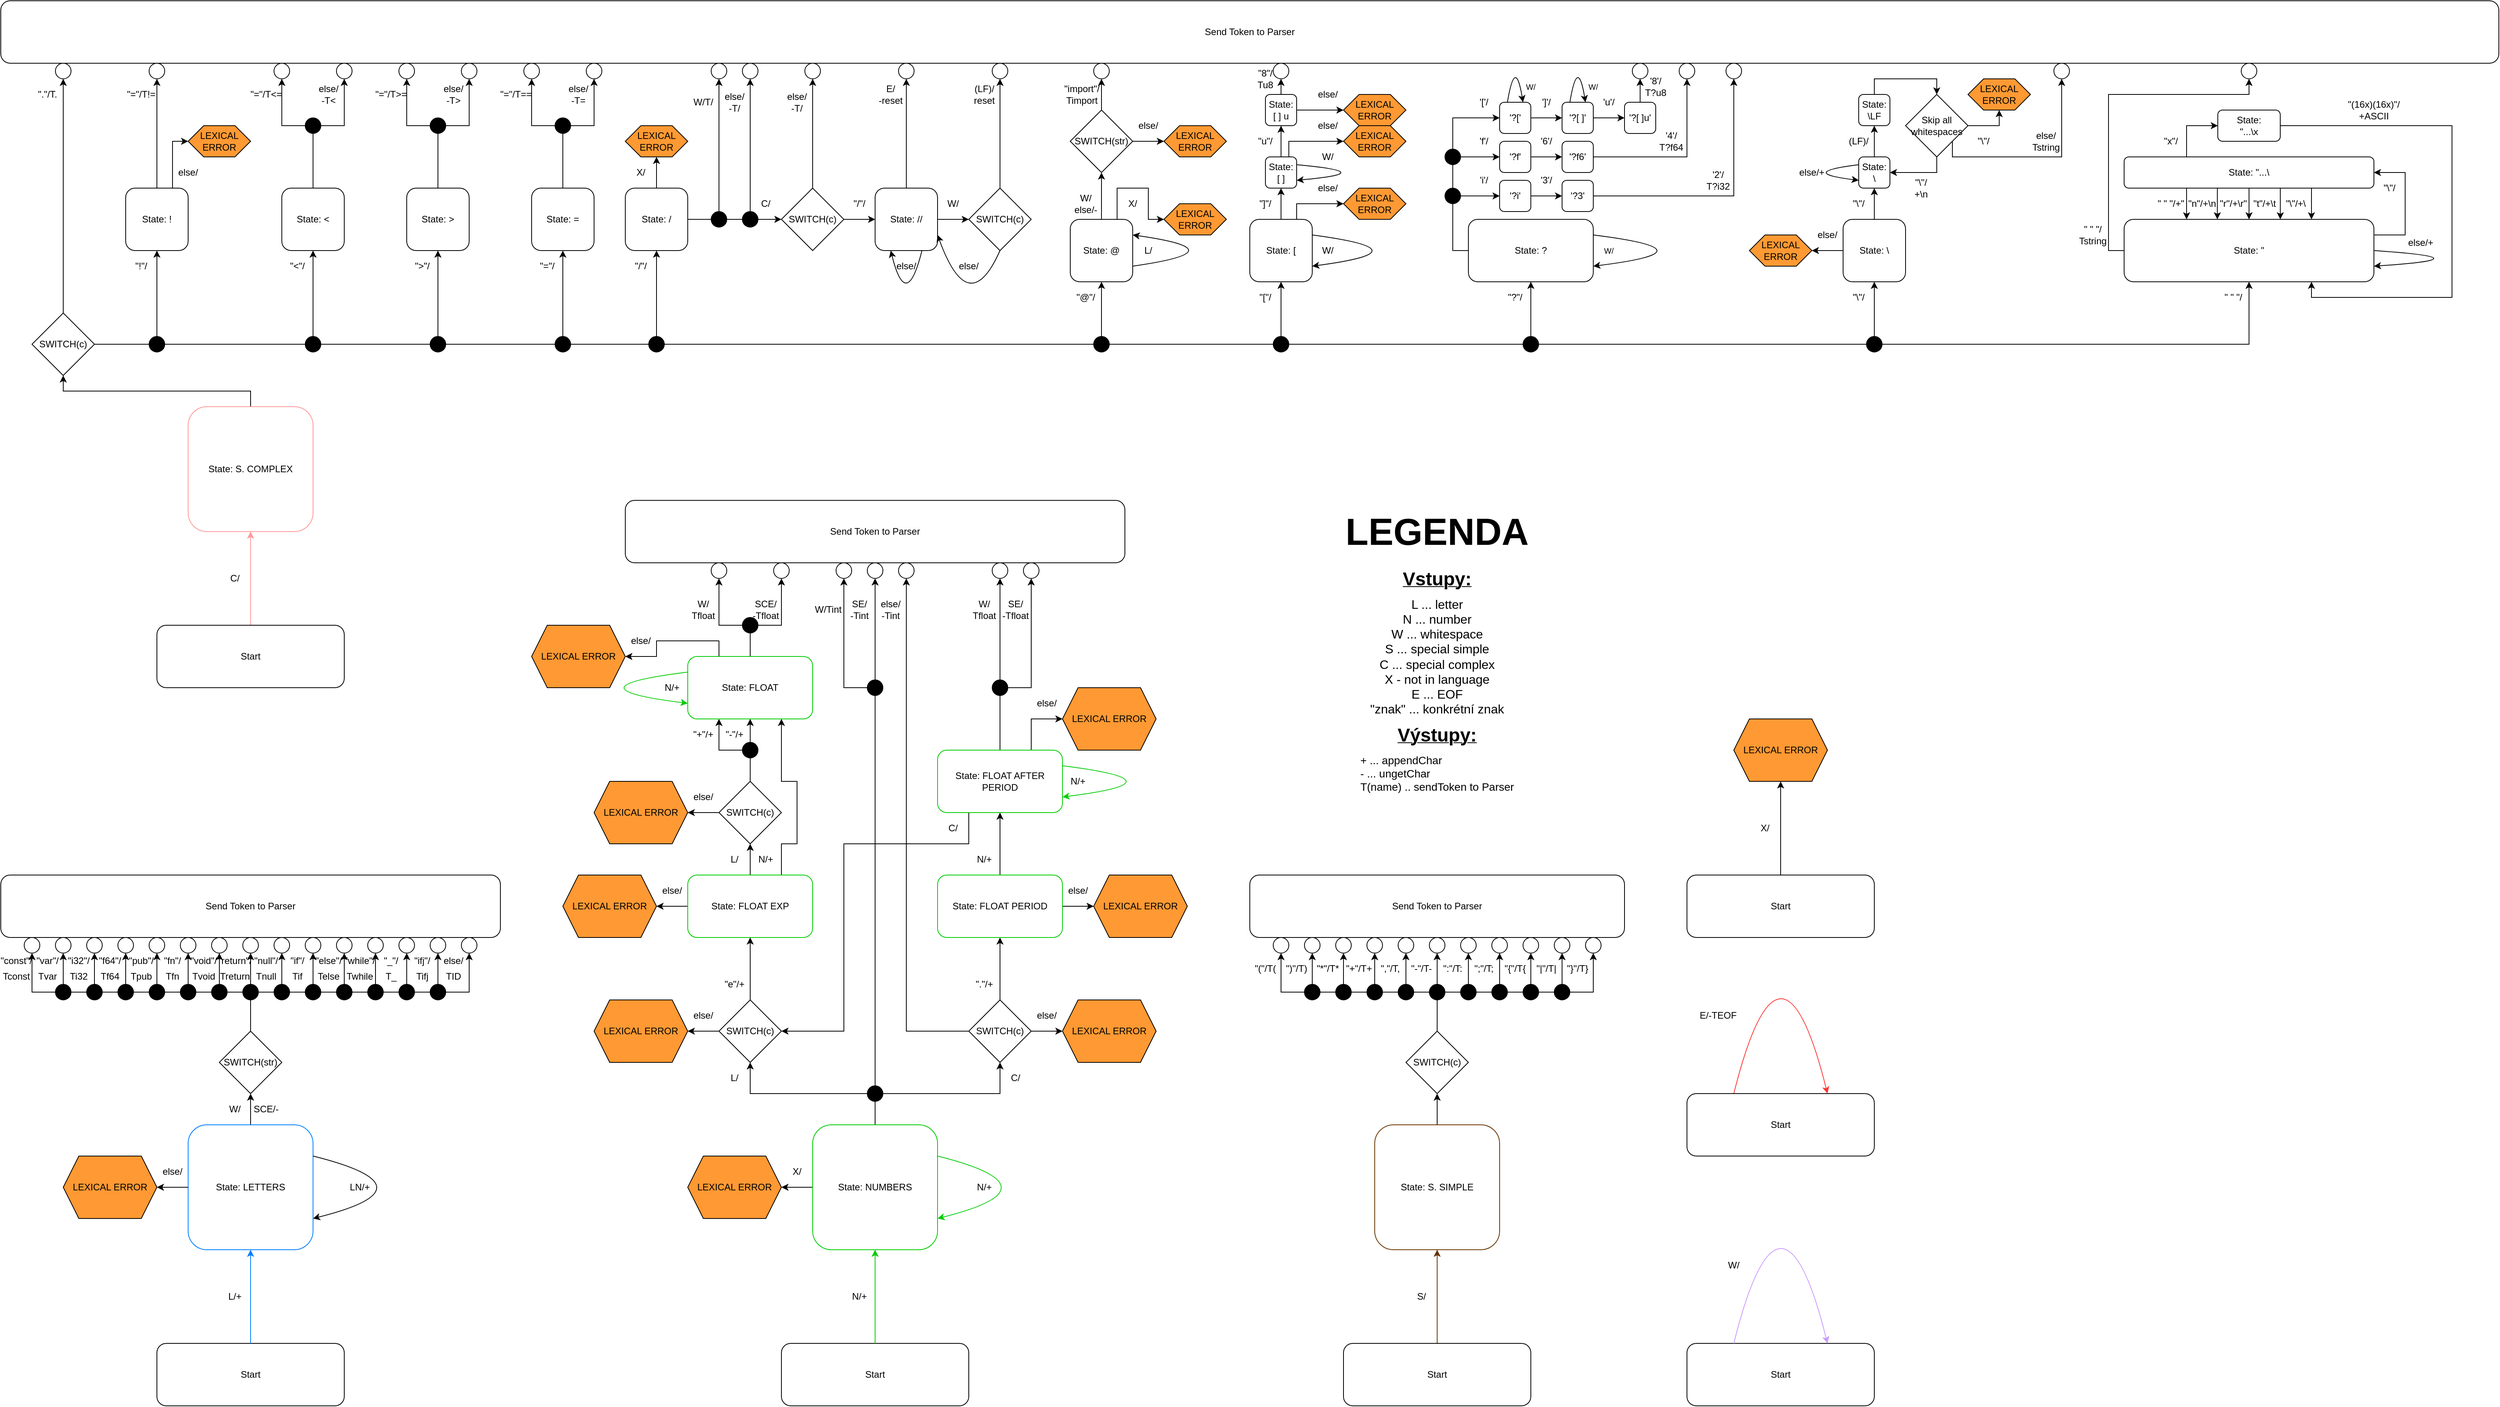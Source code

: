<mxfile version="24.8.6">
  <diagram name="Stránka-1" id="rSqoACxf3HP8KVUqwKb1">
    <mxGraphModel dx="2845" dy="1202" grid="1" gridSize="10" guides="1" tooltips="1" connect="1" arrows="1" fold="1" page="1" pageScale="1" pageWidth="3200" pageHeight="1800" math="0" shadow="0">
      <root>
        <mxCell id="0" />
        <mxCell id="1" parent="0" />
        <mxCell id="70BZq5WN445ztoxM5un6-19" value="Start" style="rounded=1;whiteSpace=wrap;html=1;" parent="1" vertex="1">
          <mxGeometry x="200" y="1720" width="240" height="80" as="geometry" />
        </mxCell>
        <mxCell id="70BZq5WN445ztoxM5un6-1" value="" style="endArrow=classic;html=1;rounded=0;entryX=0.5;entryY=1;entryDx=0;entryDy=0;strokeColor=#007FFF;exitX=0.5;exitY=0;exitDx=0;exitDy=0;" parent="1" source="70BZq5WN445ztoxM5un6-19" target="70BZq5WN445ztoxM5un6-4" edge="1">
          <mxGeometry width="50" height="50" relative="1" as="geometry">
            <mxPoint x="320" y="1720" as="sourcePoint" />
            <mxPoint x="280" y="1680" as="targetPoint" />
          </mxGeometry>
        </mxCell>
        <mxCell id="70BZq5WN445ztoxM5un6-2" value="L/+" style="text;html=1;align=center;verticalAlign=middle;whiteSpace=wrap;rounded=0;" parent="1" vertex="1">
          <mxGeometry x="280" y="1640" width="40" height="40" as="geometry" />
        </mxCell>
        <mxCell id="oHiZlL5Amw6MgKZXLNVU-12" style="edgeStyle=orthogonalEdgeStyle;rounded=0;orthogonalLoop=1;jettySize=auto;html=1;exitX=0.5;exitY=0;exitDx=0;exitDy=0;entryX=0.5;entryY=1;entryDx=0;entryDy=0;" edge="1" parent="1" source="70BZq5WN445ztoxM5un6-4" target="70BZq5WN445ztoxM5un6-100">
          <mxGeometry relative="1" as="geometry" />
        </mxCell>
        <mxCell id="70BZq5WN445ztoxM5un6-4" value="State: LETTERS" style="rounded=1;whiteSpace=wrap;html=1;fillColor=none;strokeColor=#007FFF;" parent="1" vertex="1">
          <mxGeometry x="240" y="1440" width="160" height="160" as="geometry" />
        </mxCell>
        <mxCell id="70BZq5WN445ztoxM5un6-13" value="N/+" style="text;html=1;align=center;verticalAlign=middle;whiteSpace=wrap;rounded=0;" parent="1" vertex="1">
          <mxGeometry x="1080" y="1640" width="40" height="40" as="geometry" />
        </mxCell>
        <mxCell id="70BZq5WN445ztoxM5un6-25" value="" style="endArrow=classic;html=1;rounded=0;entryX=0.5;entryY=1;entryDx=0;entryDy=0;strokeColor=#663300;exitX=0.5;exitY=0;exitDx=0;exitDy=0;" parent="1" source="oHiZlL5Amw6MgKZXLNVU-167" target="70BZq5WN445ztoxM5un6-27" edge="1">
          <mxGeometry width="50" height="50" relative="1" as="geometry">
            <mxPoint x="1650" y="1680" as="sourcePoint" />
            <mxPoint x="1610" y="1600" as="targetPoint" />
          </mxGeometry>
        </mxCell>
        <mxCell id="70BZq5WN445ztoxM5un6-26" value="S/" style="text;html=1;align=center;verticalAlign=middle;whiteSpace=wrap;rounded=0;" parent="1" vertex="1">
          <mxGeometry x="1800" y="1640" width="40" height="40" as="geometry" />
        </mxCell>
        <mxCell id="oHiZlL5Amw6MgKZXLNVU-172" style="edgeStyle=orthogonalEdgeStyle;rounded=0;orthogonalLoop=1;jettySize=auto;html=1;exitX=0.5;exitY=0;exitDx=0;exitDy=0;entryX=0.5;entryY=1;entryDx=0;entryDy=0;" edge="1" parent="1" source="70BZq5WN445ztoxM5un6-27" target="70BZq5WN445ztoxM5un6-46">
          <mxGeometry relative="1" as="geometry" />
        </mxCell>
        <mxCell id="70BZq5WN445ztoxM5un6-27" value="State: S. SIMPLE" style="rounded=1;whiteSpace=wrap;html=1;strokeColor=#663300;" parent="1" vertex="1">
          <mxGeometry x="1760" y="1440" width="160" height="160" as="geometry" />
        </mxCell>
        <mxCell id="70BZq5WN445ztoxM5un6-38" value="" style="curved=1;endArrow=classic;html=1;rounded=0;entryX=0.75;entryY=0;entryDx=0;entryDy=0;exitX=0.25;exitY=0;exitDx=0;exitDy=0;strokeColor=#FF3333;" parent="1" source="oHiZlL5Amw6MgKZXLNVU-573" target="oHiZlL5Amw6MgKZXLNVU-573" edge="1">
          <mxGeometry width="50" height="50" relative="1" as="geometry">
            <mxPoint x="2240" y="1400.0" as="sourcePoint" />
            <mxPoint x="2320" y="1400.0" as="targetPoint" />
            <Array as="points">
              <mxPoint x="2280" y="1160" />
            </Array>
          </mxGeometry>
        </mxCell>
        <mxCell id="70BZq5WN445ztoxM5un6-39" value="E/-TEOF" style="text;html=1;align=center;verticalAlign=middle;whiteSpace=wrap;rounded=0;" parent="1" vertex="1">
          <mxGeometry x="2160" y="1280" width="80" height="40" as="geometry" />
        </mxCell>
        <mxCell id="70BZq5WN445ztoxM5un6-42" value="" style="endArrow=classic;html=1;rounded=0;entryX=0.5;entryY=1;entryDx=0;entryDy=0;strokeColor=#000000;exitX=0.5;exitY=0;exitDx=0;exitDy=0;" parent="1" source="oHiZlL5Amw6MgKZXLNVU-574" target="70BZq5WN445ztoxM5un6-44" edge="1">
          <mxGeometry width="50" height="50" relative="1" as="geometry">
            <mxPoint x="2520" y="1000.0" as="sourcePoint" />
            <mxPoint x="2518.82" y="840" as="targetPoint" />
          </mxGeometry>
        </mxCell>
        <mxCell id="70BZq5WN445ztoxM5un6-43" value="X/" style="text;html=1;align=center;verticalAlign=middle;whiteSpace=wrap;rounded=0;" parent="1" vertex="1">
          <mxGeometry x="2240" y="1040" width="40" height="40" as="geometry" />
        </mxCell>
        <mxCell id="70BZq5WN445ztoxM5un6-44" value="LEXICAL ERROR" style="shape=hexagon;perimeter=hexagonPerimeter2;whiteSpace=wrap;html=1;fixedSize=1;fillColor=#FF9933;" parent="1" vertex="1">
          <mxGeometry x="2220" y="920" width="120" height="80" as="geometry" />
        </mxCell>
        <mxCell id="oHiZlL5Amw6MgKZXLNVU-173" style="edgeStyle=orthogonalEdgeStyle;rounded=0;orthogonalLoop=1;jettySize=auto;html=1;exitX=0.5;exitY=0;exitDx=0;exitDy=0;entryX=0.5;entryY=1;entryDx=0;entryDy=0;" edge="1" parent="1" source="70BZq5WN445ztoxM5un6-46" target="70BZq5WN445ztoxM5un6-63">
          <mxGeometry relative="1" as="geometry">
            <Array as="points">
              <mxPoint x="1840" y="1270" />
              <mxPoint x="1640" y="1270" />
            </Array>
          </mxGeometry>
        </mxCell>
        <mxCell id="oHiZlL5Amw6MgKZXLNVU-174" style="edgeStyle=orthogonalEdgeStyle;rounded=0;orthogonalLoop=1;jettySize=auto;html=1;exitX=0.5;exitY=0;exitDx=0;exitDy=0;entryX=0.5;entryY=1;entryDx=0;entryDy=0;" edge="1" parent="1" source="oHiZlL5Amw6MgKZXLNVU-210" target="70BZq5WN445ztoxM5un6-65">
          <mxGeometry relative="1" as="geometry" />
        </mxCell>
        <mxCell id="oHiZlL5Amw6MgKZXLNVU-175" style="edgeStyle=orthogonalEdgeStyle;rounded=0;orthogonalLoop=1;jettySize=auto;html=1;exitX=0.5;exitY=0;exitDx=0;exitDy=0;entryX=0.5;entryY=1;entryDx=0;entryDy=0;" edge="1" parent="1" source="oHiZlL5Amw6MgKZXLNVU-208" target="70BZq5WN445ztoxM5un6-67">
          <mxGeometry relative="1" as="geometry" />
        </mxCell>
        <mxCell id="oHiZlL5Amw6MgKZXLNVU-176" style="edgeStyle=orthogonalEdgeStyle;rounded=0;orthogonalLoop=1;jettySize=auto;html=1;exitX=0.5;exitY=0;exitDx=0;exitDy=0;entryX=0.5;entryY=1;entryDx=0;entryDy=0;" edge="1" parent="1" source="oHiZlL5Amw6MgKZXLNVU-200" target="70BZq5WN445ztoxM5un6-70">
          <mxGeometry relative="1" as="geometry" />
        </mxCell>
        <mxCell id="oHiZlL5Amw6MgKZXLNVU-177" style="edgeStyle=orthogonalEdgeStyle;rounded=0;orthogonalLoop=1;jettySize=auto;html=1;exitX=0.5;exitY=0;exitDx=0;exitDy=0;entryX=0.5;entryY=1;entryDx=0;entryDy=0;" edge="1" parent="1" source="oHiZlL5Amw6MgKZXLNVU-198" target="70BZq5WN445ztoxM5un6-73">
          <mxGeometry relative="1" as="geometry" />
        </mxCell>
        <mxCell id="oHiZlL5Amw6MgKZXLNVU-178" style="edgeStyle=orthogonalEdgeStyle;rounded=0;orthogonalLoop=1;jettySize=auto;html=1;exitX=0.5;exitY=0;exitDx=0;exitDy=0;entryX=0.5;entryY=1;entryDx=0;entryDy=0;" edge="1" parent="1" source="70BZq5WN445ztoxM5un6-46" target="70BZq5WN445ztoxM5un6-74">
          <mxGeometry relative="1" as="geometry" />
        </mxCell>
        <mxCell id="oHiZlL5Amw6MgKZXLNVU-180" style="edgeStyle=orthogonalEdgeStyle;rounded=0;orthogonalLoop=1;jettySize=auto;html=1;exitX=0.5;exitY=0;exitDx=0;exitDy=0;entryX=0.5;entryY=1;entryDx=0;entryDy=0;" edge="1" parent="1" source="70BZq5WN445ztoxM5un6-46" target="70BZq5WN445ztoxM5un6-75">
          <mxGeometry relative="1" as="geometry" />
        </mxCell>
        <mxCell id="oHiZlL5Amw6MgKZXLNVU-181" style="edgeStyle=orthogonalEdgeStyle;rounded=0;orthogonalLoop=1;jettySize=auto;html=1;exitX=0.5;exitY=0;exitDx=0;exitDy=0;entryX=0.5;entryY=1;entryDx=0;entryDy=0;" edge="1" parent="1" source="70BZq5WN445ztoxM5un6-46" target="70BZq5WN445ztoxM5un6-76">
          <mxGeometry relative="1" as="geometry" />
        </mxCell>
        <mxCell id="oHiZlL5Amw6MgKZXLNVU-182" style="edgeStyle=orthogonalEdgeStyle;rounded=0;orthogonalLoop=1;jettySize=auto;html=1;exitX=0.5;exitY=0;exitDx=0;exitDy=0;entryX=0.5;entryY=1;entryDx=0;entryDy=0;" edge="1" parent="1" source="70BZq5WN445ztoxM5un6-46" target="70BZq5WN445ztoxM5un6-85">
          <mxGeometry relative="1" as="geometry" />
        </mxCell>
        <mxCell id="oHiZlL5Amw6MgKZXLNVU-183" style="edgeStyle=orthogonalEdgeStyle;rounded=0;orthogonalLoop=1;jettySize=auto;html=1;exitX=0.5;exitY=0;exitDx=0;exitDy=0;entryX=0.5;entryY=1;entryDx=0;entryDy=0;" edge="1" parent="1" source="70BZq5WN445ztoxM5un6-46" target="70BZq5WN445ztoxM5un6-88">
          <mxGeometry relative="1" as="geometry" />
        </mxCell>
        <mxCell id="oHiZlL5Amw6MgKZXLNVU-212" style="edgeStyle=orthogonalEdgeStyle;rounded=0;orthogonalLoop=1;jettySize=auto;html=1;exitX=0.5;exitY=0;exitDx=0;exitDy=0;entryX=0.5;entryY=1;entryDx=0;entryDy=0;" edge="1" parent="1" source="70BZq5WN445ztoxM5un6-46" target="70BZq5WN445ztoxM5un6-91">
          <mxGeometry relative="1" as="geometry" />
        </mxCell>
        <mxCell id="70BZq5WN445ztoxM5un6-46" value="SWITCH(c)" style="rhombus;whiteSpace=wrap;html=1;" parent="1" vertex="1">
          <mxGeometry x="1800" y="1320" width="80" height="80" as="geometry" />
        </mxCell>
        <mxCell id="70BZq5WN445ztoxM5un6-56" value="&quot;(&quot;/T(" style="text;html=1;align=center;verticalAlign=middle;whiteSpace=wrap;rounded=0;" parent="1" vertex="1">
          <mxGeometry x="1600" y="1220" width="40" height="40" as="geometry" />
        </mxCell>
        <mxCell id="70BZq5WN445ztoxM5un6-58" value="&quot;)&quot;/T)" style="text;html=1;align=center;verticalAlign=middle;whiteSpace=wrap;rounded=0;" parent="1" vertex="1">
          <mxGeometry x="1640" y="1220" width="40" height="40" as="geometry" />
        </mxCell>
        <mxCell id="70BZq5WN445ztoxM5un6-60" value="&quot;*&quot;/T*" style="text;html=1;align=center;verticalAlign=middle;whiteSpace=wrap;rounded=0;" parent="1" vertex="1">
          <mxGeometry x="1680" y="1220" width="40" height="40" as="geometry" />
        </mxCell>
        <mxCell id="70BZq5WN445ztoxM5un6-63" value="" style="ellipse;whiteSpace=wrap;html=1;aspect=fixed;" parent="1" vertex="1">
          <mxGeometry x="1630" y="1200" width="20" height="20" as="geometry" />
        </mxCell>
        <mxCell id="70BZq5WN445ztoxM5un6-65" value="" style="ellipse;whiteSpace=wrap;html=1;aspect=fixed;" parent="1" vertex="1">
          <mxGeometry x="1670" y="1200" width="20" height="20" as="geometry" />
        </mxCell>
        <mxCell id="70BZq5WN445ztoxM5un6-67" value="" style="ellipse;whiteSpace=wrap;html=1;aspect=fixed;" parent="1" vertex="1">
          <mxGeometry x="1710" y="1200" width="20" height="20" as="geometry" />
        </mxCell>
        <mxCell id="70BZq5WN445ztoxM5un6-70" value="" style="ellipse;whiteSpace=wrap;html=1;aspect=fixed;" parent="1" vertex="1">
          <mxGeometry x="1750" y="1200" width="20" height="20" as="geometry" />
        </mxCell>
        <mxCell id="70BZq5WN445ztoxM5un6-72" value="&quot;+&quot;/T+" style="text;html=1;align=center;verticalAlign=middle;whiteSpace=wrap;rounded=0;" parent="1" vertex="1">
          <mxGeometry x="1720" y="1220" width="40" height="40" as="geometry" />
        </mxCell>
        <mxCell id="70BZq5WN445ztoxM5un6-73" value="" style="ellipse;whiteSpace=wrap;html=1;aspect=fixed;" parent="1" vertex="1">
          <mxGeometry x="1790" y="1200" width="20" height="20" as="geometry" />
        </mxCell>
        <mxCell id="70BZq5WN445ztoxM5un6-74" value="" style="ellipse;whiteSpace=wrap;html=1;aspect=fixed;" parent="1" vertex="1">
          <mxGeometry x="1830" y="1200" width="20" height="20" as="geometry" />
        </mxCell>
        <mxCell id="70BZq5WN445ztoxM5un6-75" value="" style="ellipse;whiteSpace=wrap;html=1;aspect=fixed;" parent="1" vertex="1">
          <mxGeometry x="1870" y="1200" width="20" height="20" as="geometry" />
        </mxCell>
        <mxCell id="70BZq5WN445ztoxM5un6-76" value="" style="ellipse;whiteSpace=wrap;html=1;aspect=fixed;" parent="1" vertex="1">
          <mxGeometry x="1910" y="1200" width="20" height="20" as="geometry" />
        </mxCell>
        <mxCell id="70BZq5WN445ztoxM5un6-79" value="&quot;,&quot;/T," style="text;html=1;align=center;verticalAlign=middle;whiteSpace=wrap;rounded=0;" parent="1" vertex="1">
          <mxGeometry x="1760" y="1220" width="40" height="40" as="geometry" />
        </mxCell>
        <mxCell id="70BZq5WN445ztoxM5un6-80" value="&quot;-&quot;/T-" style="text;html=1;align=center;verticalAlign=middle;whiteSpace=wrap;rounded=0;" parent="1" vertex="1">
          <mxGeometry x="1800" y="1220" width="40" height="40" as="geometry" />
        </mxCell>
        <mxCell id="70BZq5WN445ztoxM5un6-83" value="&quot;:&quot;/T:" style="text;html=1;align=center;verticalAlign=middle;whiteSpace=wrap;rounded=0;" parent="1" vertex="1">
          <mxGeometry x="1840" y="1220" width="40" height="40" as="geometry" />
        </mxCell>
        <mxCell id="70BZq5WN445ztoxM5un6-84" value="&quot;;&quot;/T;" style="text;html=1;align=center;verticalAlign=middle;whiteSpace=wrap;rounded=0;" parent="1" vertex="1">
          <mxGeometry x="1880" y="1220" width="40" height="40" as="geometry" />
        </mxCell>
        <mxCell id="70BZq5WN445ztoxM5un6-85" value="" style="ellipse;whiteSpace=wrap;html=1;aspect=fixed;" parent="1" vertex="1">
          <mxGeometry x="1950" y="1200" width="20" height="20" as="geometry" />
        </mxCell>
        <mxCell id="70BZq5WN445ztoxM5un6-86" value="&quot;{&quot;/T{" style="text;html=1;align=center;verticalAlign=middle;whiteSpace=wrap;rounded=0;" parent="1" vertex="1">
          <mxGeometry x="1920" y="1220" width="40" height="40" as="geometry" />
        </mxCell>
        <mxCell id="70BZq5WN445ztoxM5un6-88" value="" style="ellipse;whiteSpace=wrap;html=1;aspect=fixed;" parent="1" vertex="1">
          <mxGeometry x="1990" y="1200" width="20" height="20" as="geometry" />
        </mxCell>
        <mxCell id="70BZq5WN445ztoxM5un6-90" value="&quot;|&quot;/T|" style="text;html=1;align=center;verticalAlign=middle;whiteSpace=wrap;rounded=0;" parent="1" vertex="1">
          <mxGeometry x="1960" y="1220" width="40" height="40" as="geometry" />
        </mxCell>
        <mxCell id="70BZq5WN445ztoxM5un6-91" value="" style="ellipse;whiteSpace=wrap;html=1;aspect=fixed;" parent="1" vertex="1">
          <mxGeometry x="2030" y="1200" width="20" height="20" as="geometry" />
        </mxCell>
        <mxCell id="70BZq5WN445ztoxM5un6-93" value="&quot;}&quot;/T}" style="text;html=1;align=center;verticalAlign=middle;whiteSpace=wrap;rounded=0;" parent="1" vertex="1">
          <mxGeometry x="2000" y="1220" width="40" height="40" as="geometry" />
        </mxCell>
        <mxCell id="70BZq5WN445ztoxM5un6-94" value="" style="curved=1;endArrow=classic;html=1;rounded=0;exitX=1;exitY=0.25;exitDx=0;exitDy=0;entryX=1;entryY=0.75;entryDx=0;entryDy=0;strokeColor=#000000;" parent="1" source="70BZq5WN445ztoxM5un6-4" target="70BZq5WN445ztoxM5un6-4" edge="1">
          <mxGeometry width="50" height="50" relative="1" as="geometry">
            <mxPoint x="400" y="1500" as="sourcePoint" />
            <mxPoint x="480" y="1500" as="targetPoint" />
            <Array as="points">
              <mxPoint x="560" y="1520" />
            </Array>
          </mxGeometry>
        </mxCell>
        <mxCell id="70BZq5WN445ztoxM5un6-95" value="LN/+" style="text;html=1;align=center;verticalAlign=middle;whiteSpace=wrap;rounded=0;" parent="1" vertex="1">
          <mxGeometry x="440" y="1500" width="40" height="40" as="geometry" />
        </mxCell>
        <mxCell id="70BZq5WN445ztoxM5un6-97" value="else/" style="text;html=1;align=center;verticalAlign=middle;whiteSpace=wrap;rounded=0;" parent="1" vertex="1">
          <mxGeometry x="200.0" y="1480" width="40" height="40" as="geometry" />
        </mxCell>
        <mxCell id="70BZq5WN445ztoxM5un6-98" value="LEXICAL ERROR" style="shape=hexagon;perimeter=hexagonPerimeter2;whiteSpace=wrap;html=1;fixedSize=1;fillColor=#FF9933;" parent="1" vertex="1">
          <mxGeometry x="80" y="1480" width="120" height="80" as="geometry" />
        </mxCell>
        <mxCell id="70BZq5WN445ztoxM5un6-99" value="" style="endArrow=classic;html=1;rounded=0;entryX=1;entryY=0.5;entryDx=0;entryDy=0;strokeColor=#000000;exitX=0;exitY=0.5;exitDx=0;exitDy=0;" parent="1" source="70BZq5WN445ztoxM5un6-4" target="70BZq5WN445ztoxM5un6-98" edge="1">
          <mxGeometry width="50" height="50" relative="1" as="geometry">
            <mxPoint x="190" y="1490" as="sourcePoint" />
            <mxPoint x="190" y="1330" as="targetPoint" />
          </mxGeometry>
        </mxCell>
        <mxCell id="oHiZlL5Amw6MgKZXLNVU-13" style="edgeStyle=orthogonalEdgeStyle;rounded=0;orthogonalLoop=1;jettySize=auto;html=1;exitX=0.5;exitY=0;exitDx=0;exitDy=0;entryX=0.5;entryY=1;entryDx=0;entryDy=0;" edge="1" parent="1" source="70BZq5WN445ztoxM5un6-100" target="70BZq5WN445ztoxM5un6-122">
          <mxGeometry relative="1" as="geometry" />
        </mxCell>
        <mxCell id="oHiZlL5Amw6MgKZXLNVU-14" style="edgeStyle=orthogonalEdgeStyle;rounded=0;orthogonalLoop=1;jettySize=auto;html=1;exitX=0.5;exitY=0;exitDx=0;exitDy=0;entryX=0.5;entryY=1;entryDx=0;entryDy=0;" edge="1" parent="1" source="70BZq5WN445ztoxM5un6-100" target="70BZq5WN445ztoxM5un6-123">
          <mxGeometry relative="1" as="geometry" />
        </mxCell>
        <mxCell id="oHiZlL5Amw6MgKZXLNVU-15" style="edgeStyle=orthogonalEdgeStyle;rounded=0;orthogonalLoop=1;jettySize=auto;html=1;exitX=0.5;exitY=0;exitDx=0;exitDy=0;entryX=0.5;entryY=1;entryDx=0;entryDy=0;" edge="1" parent="1" source="70BZq5WN445ztoxM5un6-100" target="70BZq5WN445ztoxM5un6-118">
          <mxGeometry relative="1" as="geometry" />
        </mxCell>
        <mxCell id="oHiZlL5Amw6MgKZXLNVU-16" style="edgeStyle=orthogonalEdgeStyle;rounded=0;orthogonalLoop=1;jettySize=auto;html=1;exitX=0.5;exitY=0;exitDx=0;exitDy=0;entryX=0.5;entryY=1;entryDx=0;entryDy=0;" edge="1" parent="1" source="70BZq5WN445ztoxM5un6-100" target="70BZq5WN445ztoxM5un6-119">
          <mxGeometry relative="1" as="geometry" />
        </mxCell>
        <mxCell id="oHiZlL5Amw6MgKZXLNVU-17" style="edgeStyle=orthogonalEdgeStyle;rounded=0;orthogonalLoop=1;jettySize=auto;html=1;exitX=0.5;exitY=0;exitDx=0;exitDy=0;entryX=0.5;entryY=1;entryDx=0;entryDy=0;" edge="1" parent="1" source="70BZq5WN445ztoxM5un6-100" target="70BZq5WN445ztoxM5un6-106">
          <mxGeometry relative="1" as="geometry" />
        </mxCell>
        <mxCell id="oHiZlL5Amw6MgKZXLNVU-18" style="edgeStyle=orthogonalEdgeStyle;rounded=0;orthogonalLoop=1;jettySize=auto;html=1;exitX=0.5;exitY=0;exitDx=0;exitDy=0;entryX=0.5;entryY=1;entryDx=0;entryDy=0;" edge="1" parent="1" source="70BZq5WN445ztoxM5un6-100" target="70BZq5WN445ztoxM5un6-107">
          <mxGeometry relative="1" as="geometry" />
        </mxCell>
        <mxCell id="oHiZlL5Amw6MgKZXLNVU-19" style="edgeStyle=orthogonalEdgeStyle;rounded=0;orthogonalLoop=1;jettySize=auto;html=1;exitX=0.5;exitY=0;exitDx=0;exitDy=0;entryX=0.5;entryY=1;entryDx=0;entryDy=0;" edge="1" parent="1" source="70BZq5WN445ztoxM5un6-100" target="70BZq5WN445ztoxM5un6-108">
          <mxGeometry relative="1" as="geometry" />
        </mxCell>
        <mxCell id="oHiZlL5Amw6MgKZXLNVU-20" style="edgeStyle=orthogonalEdgeStyle;rounded=0;orthogonalLoop=1;jettySize=auto;html=1;exitX=0.5;exitY=0;exitDx=0;exitDy=0;entryX=0.5;entryY=1;entryDx=0;entryDy=0;" edge="1" parent="1" source="oHiZlL5Amw6MgKZXLNVU-77" target="70BZq5WN445ztoxM5un6-109">
          <mxGeometry relative="1" as="geometry" />
        </mxCell>
        <mxCell id="oHiZlL5Amw6MgKZXLNVU-21" style="edgeStyle=orthogonalEdgeStyle;rounded=0;orthogonalLoop=1;jettySize=auto;html=1;exitX=0.5;exitY=0;exitDx=0;exitDy=0;entryX=0.5;entryY=1;entryDx=0;entryDy=0;" edge="1" parent="1" source="70BZq5WN445ztoxM5un6-100" target="70BZq5WN445ztoxM5un6-110">
          <mxGeometry relative="1" as="geometry" />
        </mxCell>
        <mxCell id="oHiZlL5Amw6MgKZXLNVU-22" style="edgeStyle=orthogonalEdgeStyle;rounded=0;orthogonalLoop=1;jettySize=auto;html=1;exitX=0.5;exitY=0;exitDx=0;exitDy=0;entryX=0.5;entryY=1;entryDx=0;entryDy=0;" edge="1" parent="1" source="70BZq5WN445ztoxM5un6-100" target="70BZq5WN445ztoxM5un6-111">
          <mxGeometry relative="1" as="geometry" />
        </mxCell>
        <mxCell id="oHiZlL5Amw6MgKZXLNVU-23" style="edgeStyle=orthogonalEdgeStyle;rounded=0;orthogonalLoop=1;jettySize=auto;html=1;exitX=0.5;exitY=0;exitDx=0;exitDy=0;entryX=0.5;entryY=1;entryDx=0;entryDy=0;" edge="1" parent="1" source="70BZq5WN445ztoxM5un6-100" target="70BZq5WN445ztoxM5un6-112">
          <mxGeometry relative="1" as="geometry" />
        </mxCell>
        <mxCell id="oHiZlL5Amw6MgKZXLNVU-24" style="edgeStyle=orthogonalEdgeStyle;rounded=0;orthogonalLoop=1;jettySize=auto;html=1;exitX=0.5;exitY=0;exitDx=0;exitDy=0;entryX=0.5;entryY=1;entryDx=0;entryDy=0;" edge="1" parent="1" source="70BZq5WN445ztoxM5un6-100" target="70BZq5WN445ztoxM5un6-113">
          <mxGeometry relative="1" as="geometry" />
        </mxCell>
        <mxCell id="oHiZlL5Amw6MgKZXLNVU-25" style="edgeStyle=orthogonalEdgeStyle;rounded=0;orthogonalLoop=1;jettySize=auto;html=1;exitX=0.5;exitY=0;exitDx=0;exitDy=0;entryX=0.5;entryY=1;entryDx=0;entryDy=0;" edge="1" parent="1" source="70BZq5WN445ztoxM5un6-100" target="70BZq5WN445ztoxM5un6-116">
          <mxGeometry relative="1" as="geometry" />
        </mxCell>
        <mxCell id="oHiZlL5Amw6MgKZXLNVU-26" style="edgeStyle=orthogonalEdgeStyle;rounded=0;orthogonalLoop=1;jettySize=auto;html=1;exitX=0.5;exitY=0;exitDx=0;exitDy=0;entryX=0.5;entryY=1;entryDx=0;entryDy=0;" edge="1" parent="1" source="70BZq5WN445ztoxM5un6-100" target="70BZq5WN445ztoxM5un6-117">
          <mxGeometry relative="1" as="geometry" />
        </mxCell>
        <mxCell id="oHiZlL5Amw6MgKZXLNVU-27" style="edgeStyle=orthogonalEdgeStyle;rounded=0;orthogonalLoop=1;jettySize=auto;html=1;exitX=0.5;exitY=0;exitDx=0;exitDy=0;entryX=0.5;entryY=1;entryDx=0;entryDy=0;" edge="1" parent="1" source="70BZq5WN445ztoxM5un6-100" target="oHiZlL5Amw6MgKZXLNVU-1">
          <mxGeometry relative="1" as="geometry" />
        </mxCell>
        <mxCell id="70BZq5WN445ztoxM5un6-100" value="SWITCH(str)" style="rhombus;whiteSpace=wrap;html=1;" parent="1" vertex="1">
          <mxGeometry x="280" y="1320" width="80" height="80" as="geometry" />
        </mxCell>
        <mxCell id="70BZq5WN445ztoxM5un6-103" value="W/" style="text;html=1;align=center;verticalAlign=middle;whiteSpace=wrap;rounded=0;" parent="1" vertex="1">
          <mxGeometry x="280" y="1400" width="40" height="40" as="geometry" />
        </mxCell>
        <mxCell id="70BZq5WN445ztoxM5un6-104" value="SCE/-" style="text;html=1;align=center;verticalAlign=middle;whiteSpace=wrap;rounded=0;" parent="1" vertex="1">
          <mxGeometry x="320" y="1400" width="40" height="40" as="geometry" />
        </mxCell>
        <mxCell id="70BZq5WN445ztoxM5un6-106" value="" style="ellipse;whiteSpace=wrap;html=1;aspect=fixed;" parent="1" vertex="1">
          <mxGeometry x="190" y="1200" width="20" height="20" as="geometry" />
        </mxCell>
        <mxCell id="70BZq5WN445ztoxM5un6-107" value="" style="ellipse;whiteSpace=wrap;html=1;aspect=fixed;" parent="1" vertex="1">
          <mxGeometry x="230" y="1200" width="20" height="20" as="geometry" />
        </mxCell>
        <mxCell id="70BZq5WN445ztoxM5un6-108" value="" style="ellipse;whiteSpace=wrap;html=1;aspect=fixed;" parent="1" vertex="1">
          <mxGeometry x="270" y="1200" width="20" height="20" as="geometry" />
        </mxCell>
        <mxCell id="70BZq5WN445ztoxM5un6-109" value="" style="ellipse;whiteSpace=wrap;html=1;aspect=fixed;" parent="1" vertex="1">
          <mxGeometry x="310" y="1200" width="20" height="20" as="geometry" />
        </mxCell>
        <mxCell id="70BZq5WN445ztoxM5un6-110" value="" style="ellipse;whiteSpace=wrap;html=1;aspect=fixed;" parent="1" vertex="1">
          <mxGeometry x="350" y="1200" width="20" height="20" as="geometry" />
        </mxCell>
        <mxCell id="70BZq5WN445ztoxM5un6-111" value="" style="ellipse;whiteSpace=wrap;html=1;aspect=fixed;" parent="1" vertex="1">
          <mxGeometry x="390" y="1200" width="20" height="20" as="geometry" />
        </mxCell>
        <mxCell id="70BZq5WN445ztoxM5un6-112" value="" style="ellipse;whiteSpace=wrap;html=1;aspect=fixed;" parent="1" vertex="1">
          <mxGeometry x="430" y="1200" width="20" height="20" as="geometry" />
        </mxCell>
        <mxCell id="70BZq5WN445ztoxM5un6-113" value="" style="ellipse;whiteSpace=wrap;html=1;aspect=fixed;" parent="1" vertex="1">
          <mxGeometry x="470" y="1200" width="20" height="20" as="geometry" />
        </mxCell>
        <mxCell id="70BZq5WN445ztoxM5un6-116" value="" style="ellipse;whiteSpace=wrap;html=1;aspect=fixed;" parent="1" vertex="1">
          <mxGeometry x="510" y="1200" width="20" height="20" as="geometry" />
        </mxCell>
        <mxCell id="70BZq5WN445ztoxM5un6-117" value="" style="ellipse;whiteSpace=wrap;html=1;aspect=fixed;" parent="1" vertex="1">
          <mxGeometry x="550" y="1200" width="20" height="20" as="geometry" />
        </mxCell>
        <mxCell id="70BZq5WN445ztoxM5un6-118" value="" style="ellipse;whiteSpace=wrap;html=1;aspect=fixed;" parent="1" vertex="1">
          <mxGeometry x="110" y="1200" width="20" height="20" as="geometry" />
        </mxCell>
        <mxCell id="70BZq5WN445ztoxM5un6-119" value="" style="ellipse;whiteSpace=wrap;html=1;aspect=fixed;" parent="1" vertex="1">
          <mxGeometry x="150" y="1200" width="20" height="20" as="geometry" />
        </mxCell>
        <mxCell id="70BZq5WN445ztoxM5un6-122" value="" style="ellipse;whiteSpace=wrap;html=1;aspect=fixed;" parent="1" vertex="1">
          <mxGeometry x="30" y="1200" width="20" height="20" as="geometry" />
        </mxCell>
        <mxCell id="70BZq5WN445ztoxM5un6-123" value="" style="ellipse;whiteSpace=wrap;html=1;aspect=fixed;" parent="1" vertex="1">
          <mxGeometry x="70" y="1200" width="20" height="20" as="geometry" />
        </mxCell>
        <mxCell id="70BZq5WN445ztoxM5un6-145" value="&quot;const&quot;/" style="text;html=1;align=center;verticalAlign=middle;whiteSpace=wrap;rounded=0;" parent="1" vertex="1">
          <mxGeometry y="1220" width="40" height="20" as="geometry" />
        </mxCell>
        <mxCell id="70BZq5WN445ztoxM5un6-146" value="Tconst" style="text;html=1;align=center;verticalAlign=middle;whiteSpace=wrap;rounded=0;" parent="1" vertex="1">
          <mxGeometry y="1240" width="40" height="20" as="geometry" />
        </mxCell>
        <mxCell id="70BZq5WN445ztoxM5un6-147" value="&quot;var&quot;/" style="text;html=1;align=center;verticalAlign=middle;whiteSpace=wrap;rounded=0;" parent="1" vertex="1">
          <mxGeometry x="40" y="1220" width="40" height="20" as="geometry" />
        </mxCell>
        <mxCell id="70BZq5WN445ztoxM5un6-148" value="Tvar" style="text;html=1;align=center;verticalAlign=middle;whiteSpace=wrap;rounded=0;" parent="1" vertex="1">
          <mxGeometry x="40" y="1240" width="40" height="20" as="geometry" />
        </mxCell>
        <mxCell id="70BZq5WN445ztoxM5un6-149" value="&quot;i32&quot;/" style="text;html=1;align=center;verticalAlign=middle;whiteSpace=wrap;rounded=0;" parent="1" vertex="1">
          <mxGeometry x="80" y="1220" width="40" height="20" as="geometry" />
        </mxCell>
        <mxCell id="70BZq5WN445ztoxM5un6-150" value="Ti32" style="text;html=1;align=center;verticalAlign=middle;whiteSpace=wrap;rounded=0;" parent="1" vertex="1">
          <mxGeometry x="80" y="1240" width="40" height="20" as="geometry" />
        </mxCell>
        <mxCell id="70BZq5WN445ztoxM5un6-151" value="&quot;f64&quot;/" style="text;html=1;align=center;verticalAlign=middle;whiteSpace=wrap;rounded=0;" parent="1" vertex="1">
          <mxGeometry x="120" y="1220" width="40" height="20" as="geometry" />
        </mxCell>
        <mxCell id="70BZq5WN445ztoxM5un6-152" value="Tf64" style="text;html=1;align=center;verticalAlign=middle;whiteSpace=wrap;rounded=0;" parent="1" vertex="1">
          <mxGeometry x="120" y="1240" width="40" height="20" as="geometry" />
        </mxCell>
        <mxCell id="70BZq5WN445ztoxM5un6-153" value="&quot;pub&quot;/" style="text;html=1;align=center;verticalAlign=middle;whiteSpace=wrap;rounded=0;" parent="1" vertex="1">
          <mxGeometry x="160" y="1220" width="40" height="20" as="geometry" />
        </mxCell>
        <mxCell id="70BZq5WN445ztoxM5un6-154" value="Tpub" style="text;html=1;align=center;verticalAlign=middle;whiteSpace=wrap;rounded=0;" parent="1" vertex="1">
          <mxGeometry x="160" y="1240" width="40" height="20" as="geometry" />
        </mxCell>
        <mxCell id="70BZq5WN445ztoxM5un6-155" value="&quot;fn&quot;/" style="text;html=1;align=center;verticalAlign=middle;whiteSpace=wrap;rounded=0;" parent="1" vertex="1">
          <mxGeometry x="200" y="1220" width="40" height="20" as="geometry" />
        </mxCell>
        <mxCell id="70BZq5WN445ztoxM5un6-156" value="Tfn" style="text;html=1;align=center;verticalAlign=middle;whiteSpace=wrap;rounded=0;" parent="1" vertex="1">
          <mxGeometry x="200" y="1240" width="40" height="20" as="geometry" />
        </mxCell>
        <mxCell id="70BZq5WN445ztoxM5un6-157" value="&quot;void&quot;/" style="text;html=1;align=center;verticalAlign=middle;whiteSpace=wrap;rounded=0;" parent="1" vertex="1">
          <mxGeometry x="240" y="1220" width="40" height="20" as="geometry" />
        </mxCell>
        <mxCell id="70BZq5WN445ztoxM5un6-158" value="Tvoid" style="text;html=1;align=center;verticalAlign=middle;whiteSpace=wrap;rounded=0;" parent="1" vertex="1">
          <mxGeometry x="240" y="1240" width="40" height="20" as="geometry" />
        </mxCell>
        <mxCell id="70BZq5WN445ztoxM5un6-159" value="&quot;return&quot;/" style="text;html=1;align=center;verticalAlign=middle;whiteSpace=wrap;rounded=0;" parent="1" vertex="1">
          <mxGeometry x="280" y="1220" width="40" height="20" as="geometry" />
        </mxCell>
        <mxCell id="70BZq5WN445ztoxM5un6-160" value="Treturn" style="text;html=1;align=center;verticalAlign=middle;whiteSpace=wrap;rounded=0;" parent="1" vertex="1">
          <mxGeometry x="280" y="1240" width="40" height="20" as="geometry" />
        </mxCell>
        <mxCell id="70BZq5WN445ztoxM5un6-161" value="&quot;null&quot;/" style="text;html=1;align=center;verticalAlign=middle;whiteSpace=wrap;rounded=0;" parent="1" vertex="1">
          <mxGeometry x="320" y="1220" width="40" height="20" as="geometry" />
        </mxCell>
        <mxCell id="70BZq5WN445ztoxM5un6-162" value="Tnull" style="text;html=1;align=center;verticalAlign=middle;whiteSpace=wrap;rounded=0;" parent="1" vertex="1">
          <mxGeometry x="320" y="1240" width="40" height="20" as="geometry" />
        </mxCell>
        <mxCell id="70BZq5WN445ztoxM5un6-163" value="&quot;if&quot;/" style="text;html=1;align=center;verticalAlign=middle;whiteSpace=wrap;rounded=0;" parent="1" vertex="1">
          <mxGeometry x="360" y="1220" width="40" height="20" as="geometry" />
        </mxCell>
        <mxCell id="70BZq5WN445ztoxM5un6-164" value="Tif" style="text;html=1;align=center;verticalAlign=middle;whiteSpace=wrap;rounded=0;" parent="1" vertex="1">
          <mxGeometry x="360" y="1240" width="40" height="20" as="geometry" />
        </mxCell>
        <mxCell id="70BZq5WN445ztoxM5un6-165" value="&quot;else&quot;/" style="text;html=1;align=center;verticalAlign=middle;whiteSpace=wrap;rounded=0;" parent="1" vertex="1">
          <mxGeometry x="400" y="1220" width="40" height="20" as="geometry" />
        </mxCell>
        <mxCell id="70BZq5WN445ztoxM5un6-166" value="Telse" style="text;html=1;align=center;verticalAlign=middle;whiteSpace=wrap;rounded=0;" parent="1" vertex="1">
          <mxGeometry x="400" y="1240" width="40" height="20" as="geometry" />
        </mxCell>
        <mxCell id="70BZq5WN445ztoxM5un6-167" value="&quot;while&quot;/" style="text;html=1;align=center;verticalAlign=middle;whiteSpace=wrap;rounded=0;" parent="1" vertex="1">
          <mxGeometry x="440" y="1220" width="40" height="20" as="geometry" />
        </mxCell>
        <mxCell id="70BZq5WN445ztoxM5un6-168" value="Twhile" style="text;html=1;align=center;verticalAlign=middle;whiteSpace=wrap;rounded=0;" parent="1" vertex="1">
          <mxGeometry x="440" y="1240" width="40" height="20" as="geometry" />
        </mxCell>
        <mxCell id="70BZq5WN445ztoxM5un6-169" value="&quot;_&quot;/" style="text;html=1;align=center;verticalAlign=middle;whiteSpace=wrap;rounded=0;" parent="1" vertex="1">
          <mxGeometry x="480" y="1220" width="40" height="20" as="geometry" />
        </mxCell>
        <mxCell id="70BZq5WN445ztoxM5un6-170" value="T_" style="text;html=1;align=center;verticalAlign=middle;whiteSpace=wrap;rounded=0;" parent="1" vertex="1">
          <mxGeometry x="480" y="1240" width="40" height="20" as="geometry" />
        </mxCell>
        <mxCell id="70BZq5WN445ztoxM5un6-171" value="else/" style="text;html=1;align=center;verticalAlign=middle;whiteSpace=wrap;rounded=0;" parent="1" vertex="1">
          <mxGeometry x="560" y="1220" width="40" height="20" as="geometry" />
        </mxCell>
        <mxCell id="70BZq5WN445ztoxM5un6-172" value="TID" style="text;html=1;align=center;verticalAlign=middle;whiteSpace=wrap;rounded=0;" parent="1" vertex="1">
          <mxGeometry x="560" y="1240" width="40" height="20" as="geometry" />
        </mxCell>
        <mxCell id="70BZq5WN445ztoxM5un6-419" value="&quot;[&quot;/" style="text;html=1;align=center;verticalAlign=middle;whiteSpace=wrap;rounded=0;" parent="1" vertex="1">
          <mxGeometry x="1600" y="360" width="40" height="40" as="geometry" />
        </mxCell>
        <mxCell id="70BZq5WN445ztoxM5un6-433" value="LEXICAL ERROR" style="shape=hexagon;perimeter=hexagonPerimeter2;whiteSpace=wrap;html=1;fixedSize=1;fillColor=#FF9933;" parent="1" vertex="1">
          <mxGeometry x="1720" y="240" width="80" height="40" as="geometry" />
        </mxCell>
        <mxCell id="oHiZlL5Amw6MgKZXLNVU-1" value="" style="ellipse;whiteSpace=wrap;html=1;aspect=fixed;" vertex="1" parent="1">
          <mxGeometry x="590" y="1200" width="20" height="20" as="geometry" />
        </mxCell>
        <mxCell id="oHiZlL5Amw6MgKZXLNVU-3" value="&quot;ifj&quot;/" style="text;html=1;align=center;verticalAlign=middle;whiteSpace=wrap;rounded=0;" vertex="1" parent="1">
          <mxGeometry x="520" y="1220" width="40" height="20" as="geometry" />
        </mxCell>
        <mxCell id="oHiZlL5Amw6MgKZXLNVU-4" value="Tifj" style="text;html=1;align=center;verticalAlign=middle;whiteSpace=wrap;rounded=0;" vertex="1" parent="1">
          <mxGeometry x="520" y="1240" width="40" height="20" as="geometry" />
        </mxCell>
        <mxCell id="oHiZlL5Amw6MgKZXLNVU-7" value="Send Token to Parser" style="rounded=1;whiteSpace=wrap;html=1;strokeColor=#000000;" vertex="1" parent="1">
          <mxGeometry y="1120" width="640" height="80" as="geometry" />
        </mxCell>
        <mxCell id="oHiZlL5Amw6MgKZXLNVU-28" value="Start" style="rounded=1;whiteSpace=wrap;html=1;" vertex="1" parent="1">
          <mxGeometry x="1000" y="1720" width="240" height="80" as="geometry" />
        </mxCell>
        <mxCell id="oHiZlL5Amw6MgKZXLNVU-46" style="edgeStyle=orthogonalEdgeStyle;rounded=0;orthogonalLoop=1;jettySize=auto;html=1;exitX=0.5;exitY=0;exitDx=0;exitDy=0;entryX=0.5;entryY=1;entryDx=0;entryDy=0;" edge="1" parent="1" source="oHiZlL5Amw6MgKZXLNVU-29" target="oHiZlL5Amw6MgKZXLNVU-45">
          <mxGeometry relative="1" as="geometry" />
        </mxCell>
        <mxCell id="oHiZlL5Amw6MgKZXLNVU-59" style="edgeStyle=orthogonalEdgeStyle;rounded=0;orthogonalLoop=1;jettySize=auto;html=1;exitX=0.5;exitY=0;exitDx=0;exitDy=0;entryX=0.5;entryY=1;entryDx=0;entryDy=0;" edge="1" parent="1" source="oHiZlL5Amw6MgKZXLNVU-98" target="oHiZlL5Amw6MgKZXLNVU-53">
          <mxGeometry relative="1" as="geometry" />
        </mxCell>
        <mxCell id="oHiZlL5Amw6MgKZXLNVU-67" style="edgeStyle=orthogonalEdgeStyle;rounded=0;orthogonalLoop=1;jettySize=auto;html=1;exitX=0;exitY=0.5;exitDx=0;exitDy=0;entryX=1;entryY=0.5;entryDx=0;entryDy=0;" edge="1" parent="1" source="oHiZlL5Amw6MgKZXLNVU-29" target="oHiZlL5Amw6MgKZXLNVU-66">
          <mxGeometry relative="1" as="geometry" />
        </mxCell>
        <mxCell id="oHiZlL5Amw6MgKZXLNVU-97" style="edgeStyle=orthogonalEdgeStyle;rounded=0;orthogonalLoop=1;jettySize=auto;html=1;exitX=0.5;exitY=0;exitDx=0;exitDy=0;entryX=0.5;entryY=1;entryDx=0;entryDy=0;" edge="1" parent="1" source="oHiZlL5Amw6MgKZXLNVU-29" target="oHiZlL5Amw6MgKZXLNVU-32">
          <mxGeometry relative="1" as="geometry" />
        </mxCell>
        <mxCell id="oHiZlL5Amw6MgKZXLNVU-145" style="edgeStyle=orthogonalEdgeStyle;rounded=0;orthogonalLoop=1;jettySize=auto;html=1;exitX=0.5;exitY=0;exitDx=0;exitDy=0;entryX=0.5;entryY=1;entryDx=0;entryDy=0;" edge="1" parent="1" source="oHiZlL5Amw6MgKZXLNVU-29" target="oHiZlL5Amw6MgKZXLNVU-52">
          <mxGeometry relative="1" as="geometry">
            <Array as="points">
              <mxPoint x="1120" y="880" />
              <mxPoint x="1080" y="880" />
            </Array>
          </mxGeometry>
        </mxCell>
        <mxCell id="oHiZlL5Amw6MgKZXLNVU-29" value="State: NUMBERS" style="rounded=1;whiteSpace=wrap;html=1;strokeColor=#00CC00;" vertex="1" parent="1">
          <mxGeometry x="1040" y="1440" width="160" height="160" as="geometry" />
        </mxCell>
        <mxCell id="oHiZlL5Amw6MgKZXLNVU-30" value="" style="endArrow=classic;html=1;rounded=0;entryX=0.5;entryY=1;entryDx=0;entryDy=0;exitX=0.5;exitY=0;exitDx=0;exitDy=0;strokeColor=#00CC00;" edge="1" parent="1" source="oHiZlL5Amw6MgKZXLNVU-28" target="oHiZlL5Amw6MgKZXLNVU-29">
          <mxGeometry width="50" height="50" relative="1" as="geometry">
            <mxPoint x="1230" y="1700" as="sourcePoint" />
            <mxPoint x="1230" y="1540" as="targetPoint" />
          </mxGeometry>
        </mxCell>
        <mxCell id="oHiZlL5Amw6MgKZXLNVU-101" style="edgeStyle=orthogonalEdgeStyle;rounded=0;orthogonalLoop=1;jettySize=auto;html=1;exitX=0.5;exitY=0;exitDx=0;exitDy=0;entryX=0.5;entryY=1;entryDx=0;entryDy=0;" edge="1" parent="1" source="oHiZlL5Amw6MgKZXLNVU-31" target="oHiZlL5Amw6MgKZXLNVU-99">
          <mxGeometry relative="1" as="geometry" />
        </mxCell>
        <mxCell id="oHiZlL5Amw6MgKZXLNVU-113" style="edgeStyle=orthogonalEdgeStyle;rounded=0;orthogonalLoop=1;jettySize=auto;html=1;exitX=0.75;exitY=0;exitDx=0;exitDy=0;entryX=0.75;entryY=1;entryDx=0;entryDy=0;" edge="1" parent="1" source="oHiZlL5Amw6MgKZXLNVU-31" target="oHiZlL5Amw6MgKZXLNVU-106">
          <mxGeometry relative="1" as="geometry">
            <Array as="points">
              <mxPoint x="1000" y="1080" />
              <mxPoint x="1020" y="1080" />
              <mxPoint x="1020" y="1000" />
              <mxPoint x="1000" y="1000" />
            </Array>
          </mxGeometry>
        </mxCell>
        <mxCell id="oHiZlL5Amw6MgKZXLNVU-116" style="edgeStyle=orthogonalEdgeStyle;rounded=0;orthogonalLoop=1;jettySize=auto;html=1;exitX=0;exitY=0.5;exitDx=0;exitDy=0;entryX=1;entryY=0.5;entryDx=0;entryDy=0;" edge="1" parent="1" source="oHiZlL5Amw6MgKZXLNVU-31" target="oHiZlL5Amw6MgKZXLNVU-115">
          <mxGeometry relative="1" as="geometry" />
        </mxCell>
        <mxCell id="oHiZlL5Amw6MgKZXLNVU-31" value="State: FLOAT EXP" style="rounded=1;whiteSpace=wrap;html=1;strokeColor=#00CC00;" vertex="1" parent="1">
          <mxGeometry x="880" y="1120" width="160" height="80" as="geometry" />
        </mxCell>
        <mxCell id="oHiZlL5Amw6MgKZXLNVU-41" style="edgeStyle=orthogonalEdgeStyle;rounded=0;orthogonalLoop=1;jettySize=auto;html=1;exitX=0;exitY=0.5;exitDx=0;exitDy=0;entryX=1;entryY=0.5;entryDx=0;entryDy=0;" edge="1" parent="1" source="oHiZlL5Amw6MgKZXLNVU-32" target="oHiZlL5Amw6MgKZXLNVU-40">
          <mxGeometry relative="1" as="geometry" />
        </mxCell>
        <mxCell id="oHiZlL5Amw6MgKZXLNVU-43" style="edgeStyle=orthogonalEdgeStyle;rounded=0;orthogonalLoop=1;jettySize=auto;html=1;exitX=0.5;exitY=0;exitDx=0;exitDy=0;entryX=0.5;entryY=1;entryDx=0;entryDy=0;" edge="1" parent="1" source="oHiZlL5Amw6MgKZXLNVU-32" target="oHiZlL5Amw6MgKZXLNVU-31">
          <mxGeometry relative="1" as="geometry" />
        </mxCell>
        <mxCell id="oHiZlL5Amw6MgKZXLNVU-32" value="SWITCH(c)" style="rhombus;whiteSpace=wrap;html=1;" vertex="1" parent="1">
          <mxGeometry x="920" y="1280" width="80" height="80" as="geometry" />
        </mxCell>
        <mxCell id="oHiZlL5Amw6MgKZXLNVU-33" value="" style="curved=1;endArrow=classic;html=1;rounded=0;exitX=1;exitY=0.25;exitDx=0;exitDy=0;entryX=1;entryY=0.75;entryDx=0;entryDy=0;strokeColor=#00CC00;" edge="1" parent="1">
          <mxGeometry width="50" height="50" relative="1" as="geometry">
            <mxPoint x="1200" y="1480" as="sourcePoint" />
            <mxPoint x="1200" y="1560" as="targetPoint" />
            <Array as="points">
              <mxPoint x="1360" y="1520" />
            </Array>
          </mxGeometry>
        </mxCell>
        <mxCell id="oHiZlL5Amw6MgKZXLNVU-34" value="N/+" style="text;html=1;align=center;verticalAlign=middle;whiteSpace=wrap;rounded=0;" vertex="1" parent="1">
          <mxGeometry x="1240" y="1500" width="40" height="40" as="geometry" />
        </mxCell>
        <mxCell id="oHiZlL5Amw6MgKZXLNVU-38" value="L/" style="text;html=1;align=center;verticalAlign=middle;whiteSpace=wrap;rounded=0;" vertex="1" parent="1">
          <mxGeometry x="920.0" y="1360" width="40" height="40" as="geometry" />
        </mxCell>
        <mxCell id="oHiZlL5Amw6MgKZXLNVU-40" value="LEXICAL ERROR" style="shape=hexagon;perimeter=hexagonPerimeter2;whiteSpace=wrap;html=1;fixedSize=1;fillColor=#FF9933;" vertex="1" parent="1">
          <mxGeometry x="760" y="1280" width="120" height="80" as="geometry" />
        </mxCell>
        <mxCell id="oHiZlL5Amw6MgKZXLNVU-42" value="else/" style="text;html=1;align=center;verticalAlign=middle;whiteSpace=wrap;rounded=0;" vertex="1" parent="1">
          <mxGeometry x="880.0" y="1280" width="40" height="40" as="geometry" />
        </mxCell>
        <mxCell id="oHiZlL5Amw6MgKZXLNVU-44" value="&quot;e&quot;/+" style="text;html=1;align=center;verticalAlign=middle;whiteSpace=wrap;rounded=0;" vertex="1" parent="1">
          <mxGeometry x="920.0" y="1240" width="40" height="40" as="geometry" />
        </mxCell>
        <mxCell id="oHiZlL5Amw6MgKZXLNVU-49" style="edgeStyle=orthogonalEdgeStyle;rounded=0;orthogonalLoop=1;jettySize=auto;html=1;exitX=0.5;exitY=0;exitDx=0;exitDy=0;entryX=0.5;entryY=1;entryDx=0;entryDy=0;" edge="1" parent="1" source="oHiZlL5Amw6MgKZXLNVU-45" target="oHiZlL5Amw6MgKZXLNVU-48">
          <mxGeometry relative="1" as="geometry" />
        </mxCell>
        <mxCell id="oHiZlL5Amw6MgKZXLNVU-56" style="edgeStyle=orthogonalEdgeStyle;rounded=0;orthogonalLoop=1;jettySize=auto;html=1;exitX=0;exitY=0.5;exitDx=0;exitDy=0;entryX=0.5;entryY=1;entryDx=0;entryDy=0;" edge="1" parent="1" source="oHiZlL5Amw6MgKZXLNVU-45" target="oHiZlL5Amw6MgKZXLNVU-54">
          <mxGeometry relative="1" as="geometry" />
        </mxCell>
        <mxCell id="oHiZlL5Amw6MgKZXLNVU-122" style="edgeStyle=orthogonalEdgeStyle;rounded=0;orthogonalLoop=1;jettySize=auto;html=1;exitX=1;exitY=0.5;exitDx=0;exitDy=0;entryX=0;entryY=0.5;entryDx=0;entryDy=0;" edge="1" parent="1" source="oHiZlL5Amw6MgKZXLNVU-45" target="oHiZlL5Amw6MgKZXLNVU-121">
          <mxGeometry relative="1" as="geometry" />
        </mxCell>
        <mxCell id="oHiZlL5Amw6MgKZXLNVU-45" value="SWITCH(c)" style="rhombus;whiteSpace=wrap;html=1;" vertex="1" parent="1">
          <mxGeometry x="1240" y="1280" width="80" height="80" as="geometry" />
        </mxCell>
        <mxCell id="oHiZlL5Amw6MgKZXLNVU-47" value="C/" style="text;html=1;align=center;verticalAlign=middle;whiteSpace=wrap;rounded=0;" vertex="1" parent="1">
          <mxGeometry x="1280" y="1360" width="40" height="40" as="geometry" />
        </mxCell>
        <mxCell id="oHiZlL5Amw6MgKZXLNVU-70" style="edgeStyle=orthogonalEdgeStyle;rounded=0;orthogonalLoop=1;jettySize=auto;html=1;exitX=1;exitY=0.5;exitDx=0;exitDy=0;entryX=0;entryY=0.5;entryDx=0;entryDy=0;" edge="1" parent="1" source="oHiZlL5Amw6MgKZXLNVU-48" target="oHiZlL5Amw6MgKZXLNVU-69">
          <mxGeometry relative="1" as="geometry" />
        </mxCell>
        <mxCell id="oHiZlL5Amw6MgKZXLNVU-72" style="edgeStyle=orthogonalEdgeStyle;rounded=0;orthogonalLoop=1;jettySize=auto;html=1;exitX=0.5;exitY=0;exitDx=0;exitDy=0;entryX=0.5;entryY=1;entryDx=0;entryDy=0;" edge="1" parent="1" source="oHiZlL5Amw6MgKZXLNVU-48" target="oHiZlL5Amw6MgKZXLNVU-71">
          <mxGeometry relative="1" as="geometry" />
        </mxCell>
        <mxCell id="oHiZlL5Amw6MgKZXLNVU-48" value="State: FLOAT PERIOD" style="rounded=1;whiteSpace=wrap;html=1;strokeColor=#00CC00;" vertex="1" parent="1">
          <mxGeometry x="1200" y="1120" width="160" height="80" as="geometry" />
        </mxCell>
        <mxCell id="oHiZlL5Amw6MgKZXLNVU-50" value="&quot;.&quot;/+" style="text;html=1;align=center;verticalAlign=middle;whiteSpace=wrap;rounded=0;" vertex="1" parent="1">
          <mxGeometry x="1240" y="1240" width="40" height="40" as="geometry" />
        </mxCell>
        <mxCell id="oHiZlL5Amw6MgKZXLNVU-51" value="Send Token to Parser" style="rounded=1;whiteSpace=wrap;html=1;strokeColor=#000000;" vertex="1" parent="1">
          <mxGeometry x="800" y="640" width="640" height="80" as="geometry" />
        </mxCell>
        <mxCell id="oHiZlL5Amw6MgKZXLNVU-52" value="" style="ellipse;whiteSpace=wrap;html=1;aspect=fixed;" vertex="1" parent="1">
          <mxGeometry x="1070" y="720" width="20" height="20" as="geometry" />
        </mxCell>
        <mxCell id="oHiZlL5Amw6MgKZXLNVU-53" value="" style="ellipse;whiteSpace=wrap;html=1;aspect=fixed;" vertex="1" parent="1">
          <mxGeometry x="1110" y="720" width="20" height="20" as="geometry" />
        </mxCell>
        <mxCell id="oHiZlL5Amw6MgKZXLNVU-54" value="" style="ellipse;whiteSpace=wrap;html=1;aspect=fixed;" vertex="1" parent="1">
          <mxGeometry x="1150" y="720" width="20" height="20" as="geometry" />
        </mxCell>
        <mxCell id="oHiZlL5Amw6MgKZXLNVU-61" value="W/Tint" style="text;html=1;align=center;verticalAlign=middle;whiteSpace=wrap;rounded=0;" vertex="1" parent="1">
          <mxGeometry x="1040" y="760" width="40" height="40" as="geometry" />
        </mxCell>
        <mxCell id="oHiZlL5Amw6MgKZXLNVU-62" value="SE/&lt;div&gt;-Tint&lt;/div&gt;" style="text;html=1;align=center;verticalAlign=middle;whiteSpace=wrap;rounded=0;" vertex="1" parent="1">
          <mxGeometry x="1080" y="760" width="40" height="40" as="geometry" />
        </mxCell>
        <mxCell id="oHiZlL5Amw6MgKZXLNVU-64" value="&lt;span style=&quot;background-color: initial;&quot;&gt;else/&lt;br&gt;-Tint&lt;/span&gt;" style="text;html=1;align=center;verticalAlign=middle;whiteSpace=wrap;rounded=0;" vertex="1" parent="1">
          <mxGeometry x="1120" y="760" width="40" height="40" as="geometry" />
        </mxCell>
        <mxCell id="oHiZlL5Amw6MgKZXLNVU-66" value="LEXICAL ERROR" style="shape=hexagon;perimeter=hexagonPerimeter2;whiteSpace=wrap;html=1;fixedSize=1;fillColor=#FF9933;" vertex="1" parent="1">
          <mxGeometry x="880" y="1480" width="120" height="80" as="geometry" />
        </mxCell>
        <mxCell id="oHiZlL5Amw6MgKZXLNVU-68" value="X&lt;span style=&quot;background-color: initial;&quot;&gt;/&lt;/span&gt;" style="text;html=1;align=center;verticalAlign=middle;whiteSpace=wrap;rounded=0;" vertex="1" parent="1">
          <mxGeometry x="1000.0" y="1480" width="40" height="40" as="geometry" />
        </mxCell>
        <mxCell id="oHiZlL5Amw6MgKZXLNVU-69" value="LEXICAL ERROR" style="shape=hexagon;perimeter=hexagonPerimeter2;whiteSpace=wrap;html=1;fixedSize=1;fillColor=#FF9933;" vertex="1" parent="1">
          <mxGeometry x="1400" y="1120" width="120" height="80" as="geometry" />
        </mxCell>
        <mxCell id="oHiZlL5Amw6MgKZXLNVU-76" style="edgeStyle=orthogonalEdgeStyle;rounded=0;orthogonalLoop=1;jettySize=auto;html=1;exitX=0.25;exitY=1;exitDx=0;exitDy=0;entryX=1;entryY=0.5;entryDx=0;entryDy=0;" edge="1" parent="1" source="oHiZlL5Amw6MgKZXLNVU-71" target="oHiZlL5Amw6MgKZXLNVU-32">
          <mxGeometry relative="1" as="geometry">
            <Array as="points">
              <mxPoint x="1240" y="1080" />
              <mxPoint x="1080" y="1080" />
              <mxPoint x="1080" y="1320" />
            </Array>
          </mxGeometry>
        </mxCell>
        <mxCell id="oHiZlL5Amw6MgKZXLNVU-135" style="edgeStyle=orthogonalEdgeStyle;rounded=0;orthogonalLoop=1;jettySize=auto;html=1;exitX=0.5;exitY=0;exitDx=0;exitDy=0;entryX=0.5;entryY=1;entryDx=0;entryDy=0;" edge="1" parent="1" source="oHiZlL5Amw6MgKZXLNVU-71" target="oHiZlL5Amw6MgKZXLNVU-127">
          <mxGeometry relative="1" as="geometry" />
        </mxCell>
        <mxCell id="oHiZlL5Amw6MgKZXLNVU-143" style="edgeStyle=orthogonalEdgeStyle;rounded=0;orthogonalLoop=1;jettySize=auto;html=1;exitX=0.5;exitY=0;exitDx=0;exitDy=0;entryX=0.5;entryY=1;entryDx=0;entryDy=0;" edge="1" parent="1" source="oHiZlL5Amw6MgKZXLNVU-71" target="oHiZlL5Amw6MgKZXLNVU-129">
          <mxGeometry relative="1" as="geometry">
            <Array as="points">
              <mxPoint x="1280" y="880" />
              <mxPoint x="1320" y="880" />
            </Array>
          </mxGeometry>
        </mxCell>
        <mxCell id="oHiZlL5Amw6MgKZXLNVU-151" style="edgeStyle=orthogonalEdgeStyle;rounded=0;orthogonalLoop=1;jettySize=auto;html=1;exitX=0.75;exitY=0;exitDx=0;exitDy=0;entryX=0;entryY=0.5;entryDx=0;entryDy=0;" edge="1" parent="1" source="oHiZlL5Amw6MgKZXLNVU-71" target="oHiZlL5Amw6MgKZXLNVU-132">
          <mxGeometry relative="1" as="geometry" />
        </mxCell>
        <mxCell id="oHiZlL5Amw6MgKZXLNVU-71" value="State: FLOAT AFTER PERIOD" style="rounded=1;whiteSpace=wrap;html=1;strokeColor=#00CC00;" vertex="1" parent="1">
          <mxGeometry x="1200" y="960" width="160" height="80" as="geometry" />
        </mxCell>
        <mxCell id="oHiZlL5Amw6MgKZXLNVU-73" value="N/+" style="text;html=1;align=center;verticalAlign=middle;whiteSpace=wrap;rounded=0;" vertex="1" parent="1">
          <mxGeometry x="1240" y="1080" width="40" height="40" as="geometry" />
        </mxCell>
        <mxCell id="oHiZlL5Amw6MgKZXLNVU-74" value="else/" style="text;html=1;align=center;verticalAlign=middle;whiteSpace=wrap;rounded=0;" vertex="1" parent="1">
          <mxGeometry x="1360" y="1120" width="40" height="40" as="geometry" />
        </mxCell>
        <mxCell id="oHiZlL5Amw6MgKZXLNVU-77" value="" style="ellipse;whiteSpace=wrap;html=1;aspect=fixed;fillColor=#000000;" vertex="1" parent="1">
          <mxGeometry x="310" y="1260" width="20" height="20" as="geometry" />
        </mxCell>
        <mxCell id="oHiZlL5Amw6MgKZXLNVU-79" value="" style="ellipse;whiteSpace=wrap;html=1;aspect=fixed;fillColor=#000000;" vertex="1" parent="1">
          <mxGeometry x="350" y="1260" width="20" height="20" as="geometry" />
        </mxCell>
        <mxCell id="oHiZlL5Amw6MgKZXLNVU-80" value="" style="ellipse;whiteSpace=wrap;html=1;aspect=fixed;fillColor=#000000;" vertex="1" parent="1">
          <mxGeometry x="390" y="1260" width="20" height="20" as="geometry" />
        </mxCell>
        <mxCell id="oHiZlL5Amw6MgKZXLNVU-81" value="" style="ellipse;whiteSpace=wrap;html=1;aspect=fixed;fillColor=#000000;" vertex="1" parent="1">
          <mxGeometry x="430" y="1260" width="20" height="20" as="geometry" />
        </mxCell>
        <mxCell id="oHiZlL5Amw6MgKZXLNVU-82" value="" style="ellipse;whiteSpace=wrap;html=1;aspect=fixed;fillColor=#000000;" vertex="1" parent="1">
          <mxGeometry x="470" y="1260" width="20" height="20" as="geometry" />
        </mxCell>
        <mxCell id="oHiZlL5Amw6MgKZXLNVU-83" value="" style="ellipse;whiteSpace=wrap;html=1;aspect=fixed;fillColor=#000000;" vertex="1" parent="1">
          <mxGeometry x="510" y="1260" width="20" height="20" as="geometry" />
        </mxCell>
        <mxCell id="oHiZlL5Amw6MgKZXLNVU-86" value="" style="ellipse;whiteSpace=wrap;html=1;aspect=fixed;fillColor=#000000;" vertex="1" parent="1">
          <mxGeometry x="550" y="1260" width="20" height="20" as="geometry" />
        </mxCell>
        <mxCell id="oHiZlL5Amw6MgKZXLNVU-87" value="" style="ellipse;whiteSpace=wrap;html=1;aspect=fixed;fillColor=#000000;" vertex="1" parent="1">
          <mxGeometry x="150" y="1260" width="20" height="20" as="geometry" />
        </mxCell>
        <mxCell id="oHiZlL5Amw6MgKZXLNVU-88" value="" style="ellipse;whiteSpace=wrap;html=1;aspect=fixed;fillColor=#000000;" vertex="1" parent="1">
          <mxGeometry x="190" y="1260" width="20" height="20" as="geometry" />
        </mxCell>
        <mxCell id="oHiZlL5Amw6MgKZXLNVU-89" value="" style="ellipse;whiteSpace=wrap;html=1;aspect=fixed;fillColor=#000000;" vertex="1" parent="1">
          <mxGeometry x="230" y="1260" width="20" height="20" as="geometry" />
        </mxCell>
        <mxCell id="oHiZlL5Amw6MgKZXLNVU-90" value="" style="ellipse;whiteSpace=wrap;html=1;aspect=fixed;fillColor=#000000;" vertex="1" parent="1">
          <mxGeometry x="270" y="1260" width="20" height="20" as="geometry" />
        </mxCell>
        <mxCell id="oHiZlL5Amw6MgKZXLNVU-91" value="" style="ellipse;whiteSpace=wrap;html=1;aspect=fixed;fillColor=#000000;" vertex="1" parent="1">
          <mxGeometry x="70" y="1260" width="20" height="20" as="geometry" />
        </mxCell>
        <mxCell id="oHiZlL5Amw6MgKZXLNVU-92" value="" style="ellipse;whiteSpace=wrap;html=1;aspect=fixed;fillColor=#000000;" vertex="1" parent="1">
          <mxGeometry x="110" y="1260" width="20" height="20" as="geometry" />
        </mxCell>
        <mxCell id="oHiZlL5Amw6MgKZXLNVU-93" value="" style="ellipse;whiteSpace=wrap;html=1;aspect=fixed;fillColor=#000000;" vertex="1" parent="1">
          <mxGeometry x="1110" y="1390" width="20" height="20" as="geometry" />
        </mxCell>
        <mxCell id="oHiZlL5Amw6MgKZXLNVU-108" style="edgeStyle=orthogonalEdgeStyle;rounded=0;orthogonalLoop=1;jettySize=auto;html=1;exitX=0.5;exitY=0;exitDx=0;exitDy=0;entryX=0.25;entryY=1;entryDx=0;entryDy=0;" edge="1" parent="1" source="oHiZlL5Amw6MgKZXLNVU-99" target="oHiZlL5Amw6MgKZXLNVU-106">
          <mxGeometry relative="1" as="geometry" />
        </mxCell>
        <mxCell id="oHiZlL5Amw6MgKZXLNVU-109" style="edgeStyle=orthogonalEdgeStyle;rounded=0;orthogonalLoop=1;jettySize=auto;html=1;exitX=0.5;exitY=0;exitDx=0;exitDy=0;entryX=0.5;entryY=1;entryDx=0;entryDy=0;" edge="1" parent="1" source="oHiZlL5Amw6MgKZXLNVU-124" target="oHiZlL5Amw6MgKZXLNVU-106">
          <mxGeometry relative="1" as="geometry" />
        </mxCell>
        <mxCell id="oHiZlL5Amw6MgKZXLNVU-119" style="edgeStyle=orthogonalEdgeStyle;rounded=0;orthogonalLoop=1;jettySize=auto;html=1;exitX=0;exitY=0.5;exitDx=0;exitDy=0;entryX=1;entryY=0.5;entryDx=0;entryDy=0;" edge="1" parent="1" source="oHiZlL5Amw6MgKZXLNVU-99" target="oHiZlL5Amw6MgKZXLNVU-118">
          <mxGeometry relative="1" as="geometry" />
        </mxCell>
        <mxCell id="oHiZlL5Amw6MgKZXLNVU-99" value="SWITCH(c)" style="rhombus;whiteSpace=wrap;html=1;" vertex="1" parent="1">
          <mxGeometry x="920" y="1000" width="80" height="80" as="geometry" />
        </mxCell>
        <mxCell id="oHiZlL5Amw6MgKZXLNVU-100" value="L/" style="text;html=1;align=center;verticalAlign=middle;whiteSpace=wrap;rounded=0;" vertex="1" parent="1">
          <mxGeometry x="920.0" y="1080" width="40" height="40" as="geometry" />
        </mxCell>
        <mxCell id="oHiZlL5Amw6MgKZXLNVU-157" style="edgeStyle=orthogonalEdgeStyle;rounded=0;orthogonalLoop=1;jettySize=auto;html=1;exitX=0.25;exitY=0;exitDx=0;exitDy=0;entryX=1;entryY=0.5;entryDx=0;entryDy=0;" edge="1" parent="1" source="oHiZlL5Amw6MgKZXLNVU-106" target="oHiZlL5Amw6MgKZXLNVU-156">
          <mxGeometry relative="1" as="geometry" />
        </mxCell>
        <mxCell id="oHiZlL5Amw6MgKZXLNVU-159" style="edgeStyle=orthogonalEdgeStyle;rounded=0;orthogonalLoop=1;jettySize=auto;html=1;exitX=0.5;exitY=0;exitDx=0;exitDy=0;entryX=0.5;entryY=1;entryDx=0;entryDy=0;" edge="1" parent="1" source="oHiZlL5Amw6MgKZXLNVU-106" target="oHiZlL5Amw6MgKZXLNVU-153">
          <mxGeometry relative="1" as="geometry">
            <Array as="points">
              <mxPoint x="960" y="800" />
              <mxPoint x="920" y="800" />
            </Array>
          </mxGeometry>
        </mxCell>
        <mxCell id="oHiZlL5Amw6MgKZXLNVU-166" style="edgeStyle=orthogonalEdgeStyle;rounded=0;orthogonalLoop=1;jettySize=auto;html=1;exitX=0.5;exitY=0;exitDx=0;exitDy=0;entryX=0.5;entryY=1;entryDx=0;entryDy=0;" edge="1" parent="1" source="oHiZlL5Amw6MgKZXLNVU-106" target="oHiZlL5Amw6MgKZXLNVU-155">
          <mxGeometry relative="1" as="geometry">
            <Array as="points">
              <mxPoint x="960" y="800" />
              <mxPoint x="1000" y="800" />
            </Array>
          </mxGeometry>
        </mxCell>
        <mxCell id="oHiZlL5Amw6MgKZXLNVU-106" value="State: FLOAT" style="rounded=1;whiteSpace=wrap;html=1;strokeColor=#00CC00;" vertex="1" parent="1">
          <mxGeometry x="880" y="840" width="160" height="80" as="geometry" />
        </mxCell>
        <mxCell id="oHiZlL5Amw6MgKZXLNVU-111" value="&quot;+&quot;/+" style="text;html=1;align=center;verticalAlign=middle;whiteSpace=wrap;rounded=0;" vertex="1" parent="1">
          <mxGeometry x="880.0" y="920" width="40" height="40" as="geometry" />
        </mxCell>
        <mxCell id="oHiZlL5Amw6MgKZXLNVU-112" value="&quot;-&quot;/+" style="text;html=1;align=center;verticalAlign=middle;whiteSpace=wrap;rounded=0;" vertex="1" parent="1">
          <mxGeometry x="920.0" y="920" width="40" height="40" as="geometry" />
        </mxCell>
        <mxCell id="oHiZlL5Amw6MgKZXLNVU-114" value="N/+" style="text;html=1;align=center;verticalAlign=middle;whiteSpace=wrap;rounded=0;" vertex="1" parent="1">
          <mxGeometry x="960.0" y="1080" width="40" height="40" as="geometry" />
        </mxCell>
        <mxCell id="oHiZlL5Amw6MgKZXLNVU-115" value="LEXICAL ERROR" style="shape=hexagon;perimeter=hexagonPerimeter2;whiteSpace=wrap;html=1;fixedSize=1;fillColor=#FF9933;" vertex="1" parent="1">
          <mxGeometry x="720" y="1120" width="120" height="80" as="geometry" />
        </mxCell>
        <mxCell id="oHiZlL5Amw6MgKZXLNVU-117" value="else/" style="text;html=1;align=center;verticalAlign=middle;whiteSpace=wrap;rounded=0;" vertex="1" parent="1">
          <mxGeometry x="880.0" y="1000" width="40" height="40" as="geometry" />
        </mxCell>
        <mxCell id="oHiZlL5Amw6MgKZXLNVU-118" value="LEXICAL ERROR" style="shape=hexagon;perimeter=hexagonPerimeter2;whiteSpace=wrap;html=1;fixedSize=1;fillColor=#FF9933;" vertex="1" parent="1">
          <mxGeometry x="760" y="1000" width="120" height="80" as="geometry" />
        </mxCell>
        <mxCell id="oHiZlL5Amw6MgKZXLNVU-120" value="else/" style="text;html=1;align=center;verticalAlign=middle;whiteSpace=wrap;rounded=0;" vertex="1" parent="1">
          <mxGeometry x="840.0" y="1120" width="40" height="40" as="geometry" />
        </mxCell>
        <mxCell id="oHiZlL5Amw6MgKZXLNVU-121" value="LEXICAL ERROR" style="shape=hexagon;perimeter=hexagonPerimeter2;whiteSpace=wrap;html=1;fixedSize=1;fillColor=#FF9933;" vertex="1" parent="1">
          <mxGeometry x="1360" y="1280" width="120" height="80" as="geometry" />
        </mxCell>
        <mxCell id="oHiZlL5Amw6MgKZXLNVU-123" value="else/" style="text;html=1;align=center;verticalAlign=middle;whiteSpace=wrap;rounded=0;" vertex="1" parent="1">
          <mxGeometry x="1320" y="1280" width="40" height="40" as="geometry" />
        </mxCell>
        <mxCell id="oHiZlL5Amw6MgKZXLNVU-124" value="" style="ellipse;whiteSpace=wrap;html=1;aspect=fixed;fillColor=#000000;" vertex="1" parent="1">
          <mxGeometry x="950" y="950" width="20" height="20" as="geometry" />
        </mxCell>
        <mxCell id="oHiZlL5Amw6MgKZXLNVU-127" value="" style="ellipse;whiteSpace=wrap;html=1;aspect=fixed;" vertex="1" parent="1">
          <mxGeometry x="1270" y="720" width="20" height="20" as="geometry" />
        </mxCell>
        <mxCell id="oHiZlL5Amw6MgKZXLNVU-129" value="" style="ellipse;whiteSpace=wrap;html=1;aspect=fixed;" vertex="1" parent="1">
          <mxGeometry x="1310" y="720" width="20" height="20" as="geometry" />
        </mxCell>
        <mxCell id="oHiZlL5Amw6MgKZXLNVU-132" value="LEXICAL ERROR" style="shape=hexagon;perimeter=hexagonPerimeter2;whiteSpace=wrap;html=1;fixedSize=1;fillColor=#FF9933;" vertex="1" parent="1">
          <mxGeometry x="1360" y="880" width="120" height="80" as="geometry" />
        </mxCell>
        <mxCell id="oHiZlL5Amw6MgKZXLNVU-134" value="else/" style="text;html=1;align=center;verticalAlign=middle;whiteSpace=wrap;rounded=0;" vertex="1" parent="1">
          <mxGeometry x="1320" y="880" width="40" height="40" as="geometry" />
        </mxCell>
        <mxCell id="oHiZlL5Amw6MgKZXLNVU-137" value="" style="ellipse;whiteSpace=wrap;html=1;aspect=fixed;fillColor=#000000;" vertex="1" parent="1">
          <mxGeometry x="1270" y="870" width="20" height="20" as="geometry" />
        </mxCell>
        <mxCell id="oHiZlL5Amw6MgKZXLNVU-140" value="SE/&lt;br&gt;-Tfloat" style="text;html=1;align=center;verticalAlign=middle;whiteSpace=wrap;rounded=0;" vertex="1" parent="1">
          <mxGeometry x="1280" y="760" width="40" height="40" as="geometry" />
        </mxCell>
        <mxCell id="oHiZlL5Amw6MgKZXLNVU-98" value="" style="ellipse;whiteSpace=wrap;html=1;aspect=fixed;fillColor=#000000;" vertex="1" parent="1">
          <mxGeometry x="1110" y="870" width="20" height="20" as="geometry" />
        </mxCell>
        <mxCell id="oHiZlL5Amw6MgKZXLNVU-146" value="W/&lt;br&gt;Tfloat" style="text;html=1;align=center;verticalAlign=middle;whiteSpace=wrap;rounded=0;" vertex="1" parent="1">
          <mxGeometry x="1240" y="760" width="40" height="40" as="geometry" />
        </mxCell>
        <mxCell id="oHiZlL5Amw6MgKZXLNVU-147" value="" style="curved=1;endArrow=classic;html=1;rounded=0;exitX=0;exitY=0.25;exitDx=0;exitDy=0;entryX=0;entryY=0.75;entryDx=0;entryDy=0;strokeColor=#00CC00;" edge="1" parent="1" source="oHiZlL5Amw6MgKZXLNVU-106" target="oHiZlL5Amw6MgKZXLNVU-106">
          <mxGeometry width="50" height="50" relative="1" as="geometry">
            <mxPoint x="780" y="840" as="sourcePoint" />
            <mxPoint x="780" y="920" as="targetPoint" />
            <Array as="points">
              <mxPoint x="720" y="880" />
            </Array>
          </mxGeometry>
        </mxCell>
        <mxCell id="oHiZlL5Amw6MgKZXLNVU-148" value="N/+" style="text;html=1;align=center;verticalAlign=middle;whiteSpace=wrap;rounded=0;" vertex="1" parent="1">
          <mxGeometry x="840" y="860" width="40" height="40" as="geometry" />
        </mxCell>
        <mxCell id="oHiZlL5Amw6MgKZXLNVU-149" value="" style="curved=1;endArrow=classic;html=1;rounded=0;exitX=1;exitY=0.25;exitDx=0;exitDy=0;strokeColor=#00CC00;entryX=1;entryY=0.75;entryDx=0;entryDy=0;" edge="1" parent="1" source="oHiZlL5Amw6MgKZXLNVU-71" target="oHiZlL5Amw6MgKZXLNVU-71">
          <mxGeometry width="50" height="50" relative="1" as="geometry">
            <mxPoint x="1550" y="770" as="sourcePoint" />
            <mxPoint x="1505" y="820" as="targetPoint" />
            <Array as="points">
              <mxPoint x="1520" y="1000" />
            </Array>
          </mxGeometry>
        </mxCell>
        <mxCell id="oHiZlL5Amw6MgKZXLNVU-150" value="N/+" style="text;html=1;align=center;verticalAlign=middle;whiteSpace=wrap;rounded=0;" vertex="1" parent="1">
          <mxGeometry x="1360" y="980" width="40" height="40" as="geometry" />
        </mxCell>
        <mxCell id="oHiZlL5Amw6MgKZXLNVU-152" value="C/" style="text;html=1;align=center;verticalAlign=middle;whiteSpace=wrap;rounded=0;" vertex="1" parent="1">
          <mxGeometry x="1200.0" y="1040" width="40" height="40" as="geometry" />
        </mxCell>
        <mxCell id="oHiZlL5Amw6MgKZXLNVU-153" value="" style="ellipse;whiteSpace=wrap;html=1;aspect=fixed;" vertex="1" parent="1">
          <mxGeometry x="910" y="720" width="20" height="20" as="geometry" />
        </mxCell>
        <mxCell id="oHiZlL5Amw6MgKZXLNVU-155" value="" style="ellipse;whiteSpace=wrap;html=1;aspect=fixed;" vertex="1" parent="1">
          <mxGeometry x="990" y="720" width="20" height="20" as="geometry" />
        </mxCell>
        <mxCell id="oHiZlL5Amw6MgKZXLNVU-156" value="LEXICAL ERROR" style="shape=hexagon;perimeter=hexagonPerimeter2;whiteSpace=wrap;html=1;fixedSize=1;fillColor=#FF9933;" vertex="1" parent="1">
          <mxGeometry x="680" y="800" width="120" height="80" as="geometry" />
        </mxCell>
        <mxCell id="oHiZlL5Amw6MgKZXLNVU-158" value="else/" style="text;html=1;align=center;verticalAlign=middle;whiteSpace=wrap;rounded=0;" vertex="1" parent="1">
          <mxGeometry x="800.0" y="800" width="40" height="40" as="geometry" />
        </mxCell>
        <mxCell id="oHiZlL5Amw6MgKZXLNVU-161" value="W/&lt;br&gt;Tfloat" style="text;html=1;align=center;verticalAlign=middle;whiteSpace=wrap;rounded=0;" vertex="1" parent="1">
          <mxGeometry x="880" y="760" width="40" height="40" as="geometry" />
        </mxCell>
        <mxCell id="oHiZlL5Amw6MgKZXLNVU-162" value="SCE/&lt;br&gt;-Tfloat" style="text;html=1;align=center;verticalAlign=middle;whiteSpace=wrap;rounded=0;" vertex="1" parent="1">
          <mxGeometry x="960" y="760" width="40" height="40" as="geometry" />
        </mxCell>
        <mxCell id="oHiZlL5Amw6MgKZXLNVU-164" value="" style="ellipse;whiteSpace=wrap;html=1;aspect=fixed;fillColor=#000000;" vertex="1" parent="1">
          <mxGeometry x="950" y="790" width="20" height="20" as="geometry" />
        </mxCell>
        <mxCell id="oHiZlL5Amw6MgKZXLNVU-167" value="Start" style="rounded=1;whiteSpace=wrap;html=1;" vertex="1" parent="1">
          <mxGeometry x="1720" y="1720" width="240" height="80" as="geometry" />
        </mxCell>
        <mxCell id="oHiZlL5Amw6MgKZXLNVU-168" value="Send Token to Parser" style="rounded=1;whiteSpace=wrap;html=1;strokeColor=#000000;" vertex="1" parent="1">
          <mxGeometry x="1600" y="1120" width="480" height="80" as="geometry" />
        </mxCell>
        <mxCell id="oHiZlL5Amw6MgKZXLNVU-186" value="" style="endArrow=classic;html=1;rounded=0;entryX=0.5;entryY=1;entryDx=0;entryDy=0;strokeColor=#FF9999;exitX=0.5;exitY=0;exitDx=0;exitDy=0;" edge="1" parent="1" source="oHiZlL5Amw6MgKZXLNVU-191" target="oHiZlL5Amw6MgKZXLNVU-189">
          <mxGeometry width="50" height="50" relative="1" as="geometry">
            <mxPoint x="320" y="800" as="sourcePoint" />
            <mxPoint x="280" y="720" as="targetPoint" />
          </mxGeometry>
        </mxCell>
        <mxCell id="oHiZlL5Amw6MgKZXLNVU-187" value="C/" style="text;html=1;align=center;verticalAlign=middle;whiteSpace=wrap;rounded=0;" vertex="1" parent="1">
          <mxGeometry x="280" y="720" width="40" height="40" as="geometry" />
        </mxCell>
        <mxCell id="oHiZlL5Amw6MgKZXLNVU-575" style="edgeStyle=orthogonalEdgeStyle;rounded=0;orthogonalLoop=1;jettySize=auto;html=1;exitX=0.5;exitY=0;exitDx=0;exitDy=0;entryX=0.5;entryY=1;entryDx=0;entryDy=0;" edge="1" parent="1" source="oHiZlL5Amw6MgKZXLNVU-189" target="oHiZlL5Amw6MgKZXLNVU-190">
          <mxGeometry relative="1" as="geometry" />
        </mxCell>
        <mxCell id="oHiZlL5Amw6MgKZXLNVU-189" value="State: S. COMPLEX" style="rounded=1;whiteSpace=wrap;html=1;strokeColor=#FF9999;" vertex="1" parent="1">
          <mxGeometry x="240" y="520" width="160" height="160" as="geometry" />
        </mxCell>
        <mxCell id="oHiZlL5Amw6MgKZXLNVU-194" style="edgeStyle=orthogonalEdgeStyle;rounded=0;orthogonalLoop=1;jettySize=auto;html=1;exitX=0.5;exitY=0;exitDx=0;exitDy=0;entryX=0.5;entryY=1;entryDx=0;entryDy=0;" edge="1" parent="1" source="oHiZlL5Amw6MgKZXLNVU-190" target="oHiZlL5Amw6MgKZXLNVU-193">
          <mxGeometry relative="1" as="geometry" />
        </mxCell>
        <mxCell id="oHiZlL5Amw6MgKZXLNVU-244" style="edgeStyle=orthogonalEdgeStyle;rounded=0;orthogonalLoop=1;jettySize=auto;html=1;exitX=1;exitY=0.5;exitDx=0;exitDy=0;entryX=0.5;entryY=1;entryDx=0;entryDy=0;" edge="1" parent="1" source="oHiZlL5Amw6MgKZXLNVU-190" target="oHiZlL5Amw6MgKZXLNVU-228">
          <mxGeometry relative="1" as="geometry" />
        </mxCell>
        <mxCell id="oHiZlL5Amw6MgKZXLNVU-246" style="edgeStyle=orthogonalEdgeStyle;rounded=0;orthogonalLoop=1;jettySize=auto;html=1;exitX=1;exitY=0.5;exitDx=0;exitDy=0;entryX=0.5;entryY=1;entryDx=0;entryDy=0;" edge="1" parent="1" source="oHiZlL5Amw6MgKZXLNVU-190" target="oHiZlL5Amw6MgKZXLNVU-245">
          <mxGeometry relative="1" as="geometry" />
        </mxCell>
        <mxCell id="oHiZlL5Amw6MgKZXLNVU-266" style="edgeStyle=orthogonalEdgeStyle;rounded=0;orthogonalLoop=1;jettySize=auto;html=1;exitX=1;exitY=0.5;exitDx=0;exitDy=0;entryX=0.5;entryY=1;entryDx=0;entryDy=0;" edge="1" parent="1" source="oHiZlL5Amw6MgKZXLNVU-190" target="oHiZlL5Amw6MgKZXLNVU-254">
          <mxGeometry relative="1" as="geometry" />
        </mxCell>
        <mxCell id="oHiZlL5Amw6MgKZXLNVU-267" style="edgeStyle=orthogonalEdgeStyle;rounded=0;orthogonalLoop=1;jettySize=auto;html=1;exitX=1;exitY=0.5;exitDx=0;exitDy=0;entryX=0.5;entryY=1;entryDx=0;entryDy=0;" edge="1" parent="1" source="oHiZlL5Amw6MgKZXLNVU-190" target="oHiZlL5Amw6MgKZXLNVU-262">
          <mxGeometry relative="1" as="geometry" />
        </mxCell>
        <mxCell id="oHiZlL5Amw6MgKZXLNVU-278" style="edgeStyle=orthogonalEdgeStyle;rounded=0;orthogonalLoop=1;jettySize=auto;html=1;exitX=1;exitY=0.5;exitDx=0;exitDy=0;entryX=0.5;entryY=1;entryDx=0;entryDy=0;" edge="1" parent="1" source="oHiZlL5Amw6MgKZXLNVU-190" target="oHiZlL5Amw6MgKZXLNVU-277">
          <mxGeometry relative="1" as="geometry" />
        </mxCell>
        <mxCell id="oHiZlL5Amw6MgKZXLNVU-319" style="edgeStyle=orthogonalEdgeStyle;rounded=0;orthogonalLoop=1;jettySize=auto;html=1;exitX=1;exitY=0.5;exitDx=0;exitDy=0;entryX=0.5;entryY=1;entryDx=0;entryDy=0;" edge="1" parent="1" source="oHiZlL5Amw6MgKZXLNVU-190" target="oHiZlL5Amw6MgKZXLNVU-315">
          <mxGeometry relative="1" as="geometry" />
        </mxCell>
        <mxCell id="oHiZlL5Amw6MgKZXLNVU-342" style="edgeStyle=orthogonalEdgeStyle;rounded=0;orthogonalLoop=1;jettySize=auto;html=1;exitX=1;exitY=0.5;exitDx=0;exitDy=0;entryX=0.5;entryY=1;entryDx=0;entryDy=0;" edge="1" parent="1" source="oHiZlL5Amw6MgKZXLNVU-190" target="oHiZlL5Amw6MgKZXLNVU-337">
          <mxGeometry relative="1" as="geometry" />
        </mxCell>
        <mxCell id="oHiZlL5Amw6MgKZXLNVU-426" style="edgeStyle=orthogonalEdgeStyle;rounded=0;orthogonalLoop=1;jettySize=auto;html=1;exitX=1;exitY=0.5;exitDx=0;exitDy=0;entryX=0.5;entryY=1;entryDx=0;entryDy=0;" edge="1" parent="1" source="oHiZlL5Amw6MgKZXLNVU-190" target="oHiZlL5Amw6MgKZXLNVU-409">
          <mxGeometry relative="1" as="geometry" />
        </mxCell>
        <mxCell id="oHiZlL5Amw6MgKZXLNVU-540" style="edgeStyle=orthogonalEdgeStyle;rounded=0;orthogonalLoop=1;jettySize=auto;html=1;exitX=1;exitY=0.5;exitDx=0;exitDy=0;entryX=0.5;entryY=1;entryDx=0;entryDy=0;" edge="1" parent="1" source="oHiZlL5Amw6MgKZXLNVU-190" target="oHiZlL5Amw6MgKZXLNVU-539">
          <mxGeometry relative="1" as="geometry" />
        </mxCell>
        <mxCell id="oHiZlL5Amw6MgKZXLNVU-577" style="edgeStyle=orthogonalEdgeStyle;rounded=0;orthogonalLoop=1;jettySize=auto;html=1;exitX=1;exitY=0.5;exitDx=0;exitDy=0;entryX=0.5;entryY=1;entryDx=0;entryDy=0;" edge="1" parent="1" source="oHiZlL5Amw6MgKZXLNVU-190" target="oHiZlL5Amw6MgKZXLNVU-463">
          <mxGeometry relative="1" as="geometry" />
        </mxCell>
        <mxCell id="oHiZlL5Amw6MgKZXLNVU-190" value="SWITCH(c)" style="rhombus;whiteSpace=wrap;html=1;" vertex="1" parent="1">
          <mxGeometry x="40" y="400" width="80" height="80" as="geometry" />
        </mxCell>
        <mxCell id="oHiZlL5Amw6MgKZXLNVU-191" value="Start" style="rounded=1;whiteSpace=wrap;html=1;" vertex="1" parent="1">
          <mxGeometry x="200" y="800" width="240" height="80" as="geometry" />
        </mxCell>
        <mxCell id="oHiZlL5Amw6MgKZXLNVU-192" value="Send Token to Parser" style="rounded=1;whiteSpace=wrap;html=1;strokeColor=#000000;" vertex="1" parent="1">
          <mxGeometry width="3200" height="80" as="geometry" />
        </mxCell>
        <mxCell id="oHiZlL5Amw6MgKZXLNVU-193" value="" style="ellipse;whiteSpace=wrap;html=1;aspect=fixed;" vertex="1" parent="1">
          <mxGeometry x="70" y="80" width="20" height="20" as="geometry" />
        </mxCell>
        <mxCell id="oHiZlL5Amw6MgKZXLNVU-195" value="&quot;.&quot;/T." style="text;html=1;align=center;verticalAlign=middle;whiteSpace=wrap;rounded=0;" vertex="1" parent="1">
          <mxGeometry x="40" y="100" width="40" height="40" as="geometry" />
        </mxCell>
        <mxCell id="oHiZlL5Amw6MgKZXLNVU-196" value="" style="ellipse;whiteSpace=wrap;html=1;aspect=fixed;fillColor=#000000;" vertex="1" parent="1">
          <mxGeometry x="1830" y="1260" width="20" height="20" as="geometry" />
        </mxCell>
        <mxCell id="oHiZlL5Amw6MgKZXLNVU-198" value="" style="ellipse;whiteSpace=wrap;html=1;aspect=fixed;fillColor=#000000;" vertex="1" parent="1">
          <mxGeometry x="1790" y="1260" width="20" height="20" as="geometry" />
        </mxCell>
        <mxCell id="oHiZlL5Amw6MgKZXLNVU-200" value="" style="ellipse;whiteSpace=wrap;html=1;aspect=fixed;fillColor=#000000;" vertex="1" parent="1">
          <mxGeometry x="1750" y="1260" width="20" height="20" as="geometry" />
        </mxCell>
        <mxCell id="oHiZlL5Amw6MgKZXLNVU-202" value="" style="ellipse;whiteSpace=wrap;html=1;aspect=fixed;fillColor=#000000;" vertex="1" parent="1">
          <mxGeometry x="1870" y="1260" width="20" height="20" as="geometry" />
        </mxCell>
        <mxCell id="oHiZlL5Amw6MgKZXLNVU-204" value="" style="ellipse;whiteSpace=wrap;html=1;aspect=fixed;fillColor=#000000;" vertex="1" parent="1">
          <mxGeometry x="1910" y="1260" width="20" height="20" as="geometry" />
        </mxCell>
        <mxCell id="oHiZlL5Amw6MgKZXLNVU-205" value="" style="ellipse;whiteSpace=wrap;html=1;aspect=fixed;fillColor=#000000;" vertex="1" parent="1">
          <mxGeometry x="1950" y="1260" width="20" height="20" as="geometry" />
        </mxCell>
        <mxCell id="oHiZlL5Amw6MgKZXLNVU-207" value="" style="ellipse;whiteSpace=wrap;html=1;aspect=fixed;fillColor=#000000;" vertex="1" parent="1">
          <mxGeometry x="1990" y="1260" width="20" height="20" as="geometry" />
        </mxCell>
        <mxCell id="oHiZlL5Amw6MgKZXLNVU-208" value="" style="ellipse;whiteSpace=wrap;html=1;aspect=fixed;fillColor=#000000;" vertex="1" parent="1">
          <mxGeometry x="1710" y="1260" width="20" height="20" as="geometry" />
        </mxCell>
        <mxCell id="oHiZlL5Amw6MgKZXLNVU-210" value="" style="ellipse;whiteSpace=wrap;html=1;aspect=fixed;fillColor=#000000;" vertex="1" parent="1">
          <mxGeometry x="1670" y="1260" width="20" height="20" as="geometry" />
        </mxCell>
        <mxCell id="oHiZlL5Amw6MgKZXLNVU-217" value="&quot;!&quot;/" style="text;html=1;align=center;verticalAlign=middle;whiteSpace=wrap;rounded=0;" vertex="1" parent="1">
          <mxGeometry x="160" y="320" width="40" height="40" as="geometry" />
        </mxCell>
        <mxCell id="oHiZlL5Amw6MgKZXLNVU-220" value="LEXICAL ERROR" style="shape=hexagon;perimeter=hexagonPerimeter2;whiteSpace=wrap;html=1;fixedSize=1;fillColor=#FF9933;" vertex="1" parent="1">
          <mxGeometry x="240" y="160" width="80" height="40" as="geometry" />
        </mxCell>
        <mxCell id="oHiZlL5Amw6MgKZXLNVU-234" style="edgeStyle=orthogonalEdgeStyle;rounded=0;orthogonalLoop=1;jettySize=auto;html=1;exitX=0.5;exitY=0;exitDx=0;exitDy=0;entryX=0.5;entryY=1;entryDx=0;entryDy=0;" edge="1" parent="1" source="oHiZlL5Amw6MgKZXLNVU-228" target="oHiZlL5Amw6MgKZXLNVU-241">
          <mxGeometry relative="1" as="geometry">
            <mxPoint x="200" y="240" as="targetPoint" />
          </mxGeometry>
        </mxCell>
        <mxCell id="oHiZlL5Amw6MgKZXLNVU-576" style="edgeStyle=orthogonalEdgeStyle;rounded=0;orthogonalLoop=1;jettySize=auto;html=1;exitX=0.75;exitY=0;exitDx=0;exitDy=0;entryX=0;entryY=0.5;entryDx=0;entryDy=0;" edge="1" parent="1" source="oHiZlL5Amw6MgKZXLNVU-228" target="oHiZlL5Amw6MgKZXLNVU-220">
          <mxGeometry relative="1" as="geometry" />
        </mxCell>
        <mxCell id="oHiZlL5Amw6MgKZXLNVU-228" value="State: !" style="rounded=1;whiteSpace=wrap;html=1;" vertex="1" parent="1">
          <mxGeometry x="160" y="240" width="80" height="80" as="geometry" />
        </mxCell>
        <mxCell id="oHiZlL5Amw6MgKZXLNVU-235" value="&quot;=&quot;/T!=" style="text;html=1;align=center;verticalAlign=middle;whiteSpace=wrap;rounded=0;" vertex="1" parent="1">
          <mxGeometry x="160" y="100" width="40" height="40" as="geometry" />
        </mxCell>
        <mxCell id="oHiZlL5Amw6MgKZXLNVU-239" value="else/" style="text;html=1;align=center;verticalAlign=middle;whiteSpace=wrap;rounded=0;" vertex="1" parent="1">
          <mxGeometry x="220" y="200" width="40" height="40" as="geometry" />
        </mxCell>
        <mxCell id="oHiZlL5Amw6MgKZXLNVU-241" value="" style="ellipse;whiteSpace=wrap;html=1;aspect=fixed;" vertex="1" parent="1">
          <mxGeometry x="190" y="80" width="20" height="20" as="geometry" />
        </mxCell>
        <mxCell id="oHiZlL5Amw6MgKZXLNVU-242" value="" style="ellipse;whiteSpace=wrap;html=1;aspect=fixed;fillColor=#000000;" vertex="1" parent="1">
          <mxGeometry x="190" y="430" width="20" height="20" as="geometry" />
        </mxCell>
        <mxCell id="oHiZlL5Amw6MgKZXLNVU-249" style="edgeStyle=orthogonalEdgeStyle;rounded=0;orthogonalLoop=1;jettySize=auto;html=1;exitX=0.5;exitY=0;exitDx=0;exitDy=0;entryX=0.5;entryY=1;entryDx=0;entryDy=0;" edge="1" parent="1" source="oHiZlL5Amw6MgKZXLNVU-245" target="oHiZlL5Amw6MgKZXLNVU-248">
          <mxGeometry relative="1" as="geometry">
            <Array as="points">
              <mxPoint x="400" y="160" />
              <mxPoint x="360" y="160" />
            </Array>
          </mxGeometry>
        </mxCell>
        <mxCell id="oHiZlL5Amw6MgKZXLNVU-251" style="edgeStyle=orthogonalEdgeStyle;rounded=0;orthogonalLoop=1;jettySize=auto;html=1;exitX=0.5;exitY=0;exitDx=0;exitDy=0;entryX=0.5;entryY=1;entryDx=0;entryDy=0;" edge="1" parent="1" source="oHiZlL5Amw6MgKZXLNVU-245" target="oHiZlL5Amw6MgKZXLNVU-250">
          <mxGeometry relative="1" as="geometry">
            <Array as="points">
              <mxPoint x="400" y="160" />
              <mxPoint x="440" y="160" />
            </Array>
          </mxGeometry>
        </mxCell>
        <mxCell id="oHiZlL5Amw6MgKZXLNVU-245" value="State: &amp;lt;" style="rounded=1;whiteSpace=wrap;html=1;" vertex="1" parent="1">
          <mxGeometry x="360" y="240" width="80" height="80" as="geometry" />
        </mxCell>
        <mxCell id="oHiZlL5Amw6MgKZXLNVU-247" value="&quot;=&quot;/T&amp;lt;=" style="text;html=1;align=center;verticalAlign=middle;whiteSpace=wrap;rounded=0;" vertex="1" parent="1">
          <mxGeometry x="320" y="100" width="40" height="40" as="geometry" />
        </mxCell>
        <mxCell id="oHiZlL5Amw6MgKZXLNVU-248" value="" style="ellipse;whiteSpace=wrap;html=1;aspect=fixed;" vertex="1" parent="1">
          <mxGeometry x="350" y="80" width="20" height="20" as="geometry" />
        </mxCell>
        <mxCell id="oHiZlL5Amw6MgKZXLNVU-250" value="" style="ellipse;whiteSpace=wrap;html=1;aspect=fixed;" vertex="1" parent="1">
          <mxGeometry x="430" y="80" width="20" height="20" as="geometry" />
        </mxCell>
        <mxCell id="oHiZlL5Amw6MgKZXLNVU-252" value="else/&lt;br&gt;-T&amp;lt;" style="text;html=1;align=center;verticalAlign=middle;whiteSpace=wrap;rounded=0;" vertex="1" parent="1">
          <mxGeometry x="400" y="100" width="40" height="40" as="geometry" />
        </mxCell>
        <mxCell id="oHiZlL5Amw6MgKZXLNVU-253" value="" style="ellipse;whiteSpace=wrap;html=1;aspect=fixed;fillColor=#000000;" vertex="1" parent="1">
          <mxGeometry x="390" y="430" width="20" height="20" as="geometry" />
        </mxCell>
        <mxCell id="oHiZlL5Amw6MgKZXLNVU-260" style="edgeStyle=orthogonalEdgeStyle;rounded=0;orthogonalLoop=1;jettySize=auto;html=1;exitX=0.5;exitY=0;exitDx=0;exitDy=0;entryX=0.5;entryY=1;entryDx=0;entryDy=0;" edge="1" parent="1" source="oHiZlL5Amw6MgKZXLNVU-254" target="oHiZlL5Amw6MgKZXLNVU-257">
          <mxGeometry relative="1" as="geometry">
            <Array as="points">
              <mxPoint x="560" y="160" />
              <mxPoint x="520" y="160" />
            </Array>
          </mxGeometry>
        </mxCell>
        <mxCell id="oHiZlL5Amw6MgKZXLNVU-261" style="edgeStyle=orthogonalEdgeStyle;rounded=0;orthogonalLoop=1;jettySize=auto;html=1;exitX=0.5;exitY=0;exitDx=0;exitDy=0;entryX=0.5;entryY=1;entryDx=0;entryDy=0;" edge="1" parent="1" source="oHiZlL5Amw6MgKZXLNVU-254" target="oHiZlL5Amw6MgKZXLNVU-258">
          <mxGeometry relative="1" as="geometry">
            <Array as="points">
              <mxPoint x="560" y="160" />
              <mxPoint x="600" y="160" />
            </Array>
          </mxGeometry>
        </mxCell>
        <mxCell id="oHiZlL5Amw6MgKZXLNVU-254" value="State: &amp;gt;" style="rounded=1;whiteSpace=wrap;html=1;" vertex="1" parent="1">
          <mxGeometry x="520" y="240" width="80" height="80" as="geometry" />
        </mxCell>
        <mxCell id="oHiZlL5Amw6MgKZXLNVU-256" value="&quot;=&quot;/T&amp;gt;=" style="text;html=1;align=center;verticalAlign=middle;whiteSpace=wrap;rounded=0;" vertex="1" parent="1">
          <mxGeometry x="480" y="100" width="40" height="40" as="geometry" />
        </mxCell>
        <mxCell id="oHiZlL5Amw6MgKZXLNVU-257" value="" style="ellipse;whiteSpace=wrap;html=1;aspect=fixed;" vertex="1" parent="1">
          <mxGeometry x="510" y="80" width="20" height="20" as="geometry" />
        </mxCell>
        <mxCell id="oHiZlL5Amw6MgKZXLNVU-258" value="" style="ellipse;whiteSpace=wrap;html=1;aspect=fixed;" vertex="1" parent="1">
          <mxGeometry x="590" y="80" width="20" height="20" as="geometry" />
        </mxCell>
        <mxCell id="oHiZlL5Amw6MgKZXLNVU-259" value="else/&lt;br&gt;-T&amp;gt;" style="text;html=1;align=center;verticalAlign=middle;whiteSpace=wrap;rounded=0;" vertex="1" parent="1">
          <mxGeometry x="560" y="100" width="40" height="40" as="geometry" />
        </mxCell>
        <mxCell id="oHiZlL5Amw6MgKZXLNVU-272" style="edgeStyle=orthogonalEdgeStyle;rounded=0;orthogonalLoop=1;jettySize=auto;html=1;exitX=0.5;exitY=0;exitDx=0;exitDy=0;entryX=0.5;entryY=1;entryDx=0;entryDy=0;" edge="1" parent="1" source="oHiZlL5Amw6MgKZXLNVU-262" target="oHiZlL5Amw6MgKZXLNVU-269">
          <mxGeometry relative="1" as="geometry">
            <Array as="points">
              <mxPoint x="720" y="160" />
              <mxPoint x="680" y="160" />
            </Array>
          </mxGeometry>
        </mxCell>
        <mxCell id="oHiZlL5Amw6MgKZXLNVU-273" style="edgeStyle=orthogonalEdgeStyle;rounded=0;orthogonalLoop=1;jettySize=auto;html=1;exitX=0.5;exitY=0;exitDx=0;exitDy=0;entryX=0.5;entryY=1;entryDx=0;entryDy=0;" edge="1" parent="1" source="oHiZlL5Amw6MgKZXLNVU-262" target="oHiZlL5Amw6MgKZXLNVU-270">
          <mxGeometry relative="1" as="geometry">
            <Array as="points">
              <mxPoint x="720" y="160" />
              <mxPoint x="760" y="160" />
            </Array>
          </mxGeometry>
        </mxCell>
        <mxCell id="oHiZlL5Amw6MgKZXLNVU-262" value="State: =" style="rounded=1;whiteSpace=wrap;html=1;" vertex="1" parent="1">
          <mxGeometry x="680" y="240" width="80" height="80" as="geometry" />
        </mxCell>
        <mxCell id="oHiZlL5Amw6MgKZXLNVU-263" value="" style="ellipse;whiteSpace=wrap;html=1;aspect=fixed;fillColor=#000000;" vertex="1" parent="1">
          <mxGeometry x="550" y="430" width="20" height="20" as="geometry" />
        </mxCell>
        <mxCell id="oHiZlL5Amw6MgKZXLNVU-265" value="" style="ellipse;whiteSpace=wrap;html=1;aspect=fixed;fillColor=#000000;" vertex="1" parent="1">
          <mxGeometry x="710" y="430" width="20" height="20" as="geometry" />
        </mxCell>
        <mxCell id="oHiZlL5Amw6MgKZXLNVU-268" value="&quot;=&quot;/T==" style="text;html=1;align=center;verticalAlign=middle;whiteSpace=wrap;rounded=0;" vertex="1" parent="1">
          <mxGeometry x="640" y="100" width="40" height="40" as="geometry" />
        </mxCell>
        <mxCell id="oHiZlL5Amw6MgKZXLNVU-269" value="" style="ellipse;whiteSpace=wrap;html=1;aspect=fixed;" vertex="1" parent="1">
          <mxGeometry x="670" y="80" width="20" height="20" as="geometry" />
        </mxCell>
        <mxCell id="oHiZlL5Amw6MgKZXLNVU-270" value="" style="ellipse;whiteSpace=wrap;html=1;aspect=fixed;" vertex="1" parent="1">
          <mxGeometry x="750" y="80" width="20" height="20" as="geometry" />
        </mxCell>
        <mxCell id="oHiZlL5Amw6MgKZXLNVU-271" value="else/&lt;br&gt;-T=" style="text;html=1;align=center;verticalAlign=middle;whiteSpace=wrap;rounded=0;" vertex="1" parent="1">
          <mxGeometry x="720" y="100" width="40" height="40" as="geometry" />
        </mxCell>
        <mxCell id="oHiZlL5Amw6MgKZXLNVU-274" value="" style="ellipse;whiteSpace=wrap;html=1;aspect=fixed;fillColor=#000000;" vertex="1" parent="1">
          <mxGeometry x="710" y="150" width="20" height="20" as="geometry" />
        </mxCell>
        <mxCell id="oHiZlL5Amw6MgKZXLNVU-275" value="" style="ellipse;whiteSpace=wrap;html=1;aspect=fixed;fillColor=#000000;" vertex="1" parent="1">
          <mxGeometry x="550" y="150" width="20" height="20" as="geometry" />
        </mxCell>
        <mxCell id="oHiZlL5Amw6MgKZXLNVU-276" value="" style="ellipse;whiteSpace=wrap;html=1;aspect=fixed;fillColor=#000000;" vertex="1" parent="1">
          <mxGeometry x="390" y="150" width="20" height="20" as="geometry" />
        </mxCell>
        <mxCell id="oHiZlL5Amw6MgKZXLNVU-282" style="edgeStyle=orthogonalEdgeStyle;rounded=0;orthogonalLoop=1;jettySize=auto;html=1;exitX=0.5;exitY=0;exitDx=0;exitDy=0;entryX=0.5;entryY=1;entryDx=0;entryDy=0;" edge="1" parent="1" source="oHiZlL5Amw6MgKZXLNVU-277" target="oHiZlL5Amw6MgKZXLNVU-281">
          <mxGeometry relative="1" as="geometry" />
        </mxCell>
        <mxCell id="oHiZlL5Amw6MgKZXLNVU-285" style="edgeStyle=orthogonalEdgeStyle;rounded=0;orthogonalLoop=1;jettySize=auto;html=1;exitX=1;exitY=0.5;exitDx=0;exitDy=0;entryX=0.5;entryY=1;entryDx=0;entryDy=0;" edge="1" parent="1" source="oHiZlL5Amw6MgKZXLNVU-277" target="oHiZlL5Amw6MgKZXLNVU-284">
          <mxGeometry relative="1" as="geometry" />
        </mxCell>
        <mxCell id="oHiZlL5Amw6MgKZXLNVU-286" style="edgeStyle=orthogonalEdgeStyle;rounded=0;orthogonalLoop=1;jettySize=auto;html=1;exitX=1;exitY=0.5;exitDx=0;exitDy=0;entryX=0;entryY=0.5;entryDx=0;entryDy=0;" edge="1" parent="1" source="oHiZlL5Amw6MgKZXLNVU-287" target="oHiZlL5Amw6MgKZXLNVU-280">
          <mxGeometry relative="1" as="geometry" />
        </mxCell>
        <mxCell id="oHiZlL5Amw6MgKZXLNVU-290" style="edgeStyle=orthogonalEdgeStyle;rounded=0;orthogonalLoop=1;jettySize=auto;html=1;exitX=1;exitY=0.5;exitDx=0;exitDy=0;entryX=0.5;entryY=1;entryDx=0;entryDy=0;" edge="1" parent="1" source="oHiZlL5Amw6MgKZXLNVU-277" target="oHiZlL5Amw6MgKZXLNVU-291">
          <mxGeometry relative="1" as="geometry">
            <mxPoint x="960.0" y="110" as="targetPoint" />
          </mxGeometry>
        </mxCell>
        <mxCell id="oHiZlL5Amw6MgKZXLNVU-277" value="State: /" style="rounded=1;whiteSpace=wrap;html=1;" vertex="1" parent="1">
          <mxGeometry x="800" y="240" width="80" height="80" as="geometry" />
        </mxCell>
        <mxCell id="oHiZlL5Amw6MgKZXLNVU-279" value="" style="ellipse;whiteSpace=wrap;html=1;aspect=fixed;fillColor=#000000;" vertex="1" parent="1">
          <mxGeometry x="830" y="430" width="20" height="20" as="geometry" />
        </mxCell>
        <mxCell id="oHiZlL5Amw6MgKZXLNVU-296" style="edgeStyle=orthogonalEdgeStyle;rounded=0;orthogonalLoop=1;jettySize=auto;html=1;exitX=0.5;exitY=0;exitDx=0;exitDy=0;entryX=0.5;entryY=1;entryDx=0;entryDy=0;" edge="1" parent="1" source="oHiZlL5Amw6MgKZXLNVU-280" target="oHiZlL5Amw6MgKZXLNVU-295">
          <mxGeometry relative="1" as="geometry" />
        </mxCell>
        <mxCell id="oHiZlL5Amw6MgKZXLNVU-299" style="edgeStyle=orthogonalEdgeStyle;rounded=0;orthogonalLoop=1;jettySize=auto;html=1;exitX=1;exitY=0.5;exitDx=0;exitDy=0;entryX=0;entryY=0.5;entryDx=0;entryDy=0;" edge="1" parent="1" source="oHiZlL5Amw6MgKZXLNVU-280" target="oHiZlL5Amw6MgKZXLNVU-298">
          <mxGeometry relative="1" as="geometry" />
        </mxCell>
        <mxCell id="oHiZlL5Amw6MgKZXLNVU-280" value="SWITCH(c)" style="rhombus;whiteSpace=wrap;html=1;" vertex="1" parent="1">
          <mxGeometry x="1000" y="240" width="80" height="80" as="geometry" />
        </mxCell>
        <mxCell id="oHiZlL5Amw6MgKZXLNVU-281" value="LEXICAL ERROR" style="shape=hexagon;perimeter=hexagonPerimeter2;whiteSpace=wrap;html=1;fixedSize=1;fillColor=#FF9933;" vertex="1" parent="1">
          <mxGeometry x="800" y="160" width="80" height="40" as="geometry" />
        </mxCell>
        <mxCell id="oHiZlL5Amw6MgKZXLNVU-283" value="X/" style="text;html=1;align=center;verticalAlign=middle;whiteSpace=wrap;rounded=0;" vertex="1" parent="1">
          <mxGeometry x="800" y="200" width="40" height="40" as="geometry" />
        </mxCell>
        <mxCell id="oHiZlL5Amw6MgKZXLNVU-284" value="" style="ellipse;whiteSpace=wrap;html=1;aspect=fixed;" vertex="1" parent="1">
          <mxGeometry x="910" y="80" width="20" height="20" as="geometry" />
        </mxCell>
        <mxCell id="oHiZlL5Amw6MgKZXLNVU-287" value="" style="ellipse;whiteSpace=wrap;html=1;aspect=fixed;fillColor=#000000;" vertex="1" parent="1">
          <mxGeometry x="910" y="270" width="20" height="20" as="geometry" />
        </mxCell>
        <mxCell id="oHiZlL5Amw6MgKZXLNVU-289" value="" style="ellipse;whiteSpace=wrap;html=1;aspect=fixed;fillColor=#000000;" vertex="1" parent="1">
          <mxGeometry x="950" y="270" width="20" height="20" as="geometry" />
        </mxCell>
        <mxCell id="oHiZlL5Amw6MgKZXLNVU-291" value="" style="ellipse;whiteSpace=wrap;html=1;aspect=fixed;" vertex="1" parent="1">
          <mxGeometry x="950" y="80" width="20" height="20" as="geometry" />
        </mxCell>
        <mxCell id="oHiZlL5Amw6MgKZXLNVU-292" value="W/T/" style="text;html=1;align=center;verticalAlign=middle;whiteSpace=wrap;rounded=0;" vertex="1" parent="1">
          <mxGeometry x="880" y="110" width="40" height="40" as="geometry" />
        </mxCell>
        <mxCell id="oHiZlL5Amw6MgKZXLNVU-293" value="else/&lt;br&gt;-T/" style="text;html=1;align=center;verticalAlign=middle;whiteSpace=wrap;rounded=0;" vertex="1" parent="1">
          <mxGeometry x="920" y="110" width="40" height="40" as="geometry" />
        </mxCell>
        <mxCell id="oHiZlL5Amw6MgKZXLNVU-294" value="C/" style="text;html=1;align=center;verticalAlign=middle;whiteSpace=wrap;rounded=0;" vertex="1" parent="1">
          <mxGeometry x="960" y="240" width="40" height="40" as="geometry" />
        </mxCell>
        <mxCell id="oHiZlL5Amw6MgKZXLNVU-295" value="" style="ellipse;whiteSpace=wrap;html=1;aspect=fixed;" vertex="1" parent="1">
          <mxGeometry x="1030" y="80" width="20" height="20" as="geometry" />
        </mxCell>
        <mxCell id="oHiZlL5Amw6MgKZXLNVU-297" value="else/&lt;br&gt;-T/" style="text;html=1;align=center;verticalAlign=middle;whiteSpace=wrap;rounded=0;" vertex="1" parent="1">
          <mxGeometry x="1000" y="110" width="40" height="40" as="geometry" />
        </mxCell>
        <mxCell id="oHiZlL5Amw6MgKZXLNVU-304" style="edgeStyle=orthogonalEdgeStyle;rounded=0;orthogonalLoop=1;jettySize=auto;html=1;exitX=1;exitY=0.5;exitDx=0;exitDy=0;entryX=0;entryY=0.5;entryDx=0;entryDy=0;" edge="1" parent="1" source="oHiZlL5Amw6MgKZXLNVU-298" target="oHiZlL5Amw6MgKZXLNVU-303">
          <mxGeometry relative="1" as="geometry" />
        </mxCell>
        <mxCell id="oHiZlL5Amw6MgKZXLNVU-311" style="edgeStyle=orthogonalEdgeStyle;rounded=0;orthogonalLoop=1;jettySize=auto;html=1;exitX=0.5;exitY=0;exitDx=0;exitDy=0;entryX=0.5;entryY=1;entryDx=0;entryDy=0;" edge="1" parent="1" source="oHiZlL5Amw6MgKZXLNVU-298" target="oHiZlL5Amw6MgKZXLNVU-310">
          <mxGeometry relative="1" as="geometry" />
        </mxCell>
        <mxCell id="oHiZlL5Amw6MgKZXLNVU-298" value="State: //" style="rounded=1;whiteSpace=wrap;html=1;" vertex="1" parent="1">
          <mxGeometry x="1120" y="240" width="80" height="80" as="geometry" />
        </mxCell>
        <mxCell id="oHiZlL5Amw6MgKZXLNVU-300" value="&quot;/&quot;/" style="text;html=1;align=center;verticalAlign=middle;whiteSpace=wrap;rounded=0;" vertex="1" parent="1">
          <mxGeometry x="1080" y="240" width="40" height="40" as="geometry" />
        </mxCell>
        <mxCell id="oHiZlL5Amw6MgKZXLNVU-301" value="" style="curved=1;endArrow=classic;html=1;rounded=0;exitX=0.5;exitY=1;exitDx=0;exitDy=0;strokeColor=#000000;entryX=1;entryY=0.75;entryDx=0;entryDy=0;" edge="1" parent="1" source="oHiZlL5Amw6MgKZXLNVU-303" target="oHiZlL5Amw6MgKZXLNVU-298">
          <mxGeometry width="50" height="50" relative="1" as="geometry">
            <mxPoint x="1320" y="420" as="sourcePoint" />
            <mxPoint x="1360" y="420" as="targetPoint" />
            <Array as="points">
              <mxPoint x="1240" y="410" />
            </Array>
          </mxGeometry>
        </mxCell>
        <mxCell id="oHiZlL5Amw6MgKZXLNVU-302" value="W/" style="text;html=1;align=center;verticalAlign=middle;whiteSpace=wrap;rounded=0;" vertex="1" parent="1">
          <mxGeometry x="1200" y="240" width="40" height="40" as="geometry" />
        </mxCell>
        <mxCell id="oHiZlL5Amw6MgKZXLNVU-306" style="edgeStyle=orthogonalEdgeStyle;rounded=0;orthogonalLoop=1;jettySize=auto;html=1;exitX=0.5;exitY=0;exitDx=0;exitDy=0;entryX=0.5;entryY=1;entryDx=0;entryDy=0;" edge="1" parent="1" source="oHiZlL5Amw6MgKZXLNVU-303" target="oHiZlL5Amw6MgKZXLNVU-305">
          <mxGeometry relative="1" as="geometry" />
        </mxCell>
        <mxCell id="oHiZlL5Amw6MgKZXLNVU-303" value="SWITCH(c)" style="rhombus;whiteSpace=wrap;html=1;" vertex="1" parent="1">
          <mxGeometry x="1240" y="240" width="80" height="80" as="geometry" />
        </mxCell>
        <mxCell id="oHiZlL5Amw6MgKZXLNVU-305" value="" style="ellipse;whiteSpace=wrap;html=1;aspect=fixed;" vertex="1" parent="1">
          <mxGeometry x="1270" y="80" width="20" height="20" as="geometry" />
        </mxCell>
        <mxCell id="oHiZlL5Amw6MgKZXLNVU-307" value="(LF)/&lt;br&gt;reset" style="text;html=1;align=center;verticalAlign=middle;whiteSpace=wrap;rounded=0;" vertex="1" parent="1">
          <mxGeometry x="1240" y="100" width="40" height="40" as="geometry" />
        </mxCell>
        <mxCell id="oHiZlL5Amw6MgKZXLNVU-309" value="else/" style="text;html=1;align=center;verticalAlign=middle;whiteSpace=wrap;rounded=0;" vertex="1" parent="1">
          <mxGeometry x="1220" y="320" width="40" height="40" as="geometry" />
        </mxCell>
        <mxCell id="oHiZlL5Amw6MgKZXLNVU-310" value="" style="ellipse;whiteSpace=wrap;html=1;aspect=fixed;" vertex="1" parent="1">
          <mxGeometry x="1150" y="80" width="20" height="20" as="geometry" />
        </mxCell>
        <mxCell id="oHiZlL5Amw6MgKZXLNVU-312" value="" style="curved=1;endArrow=classic;html=1;rounded=0;exitX=0.75;exitY=1;exitDx=0;exitDy=0;strokeColor=#000000;entryX=0.25;entryY=1;entryDx=0;entryDy=0;" edge="1" parent="1" source="oHiZlL5Amw6MgKZXLNVU-298" target="oHiZlL5Amw6MgKZXLNVU-298">
          <mxGeometry width="50" height="50" relative="1" as="geometry">
            <mxPoint x="1200" y="360" as="sourcePoint" />
            <mxPoint x="1120" y="340" as="targetPoint" />
            <Array as="points">
              <mxPoint x="1160" y="400" />
            </Array>
          </mxGeometry>
        </mxCell>
        <mxCell id="oHiZlL5Amw6MgKZXLNVU-313" value="else/" style="text;html=1;align=center;verticalAlign=middle;whiteSpace=wrap;rounded=0;" vertex="1" parent="1">
          <mxGeometry x="1140" y="320" width="40" height="40" as="geometry" />
        </mxCell>
        <mxCell id="oHiZlL5Amw6MgKZXLNVU-314" value="E/&lt;br&gt;-reset" style="text;html=1;align=center;verticalAlign=middle;whiteSpace=wrap;rounded=0;" vertex="1" parent="1">
          <mxGeometry x="1120" y="100" width="40" height="40" as="geometry" />
        </mxCell>
        <mxCell id="oHiZlL5Amw6MgKZXLNVU-325" style="edgeStyle=orthogonalEdgeStyle;rounded=0;orthogonalLoop=1;jettySize=auto;html=1;exitX=0.75;exitY=0;exitDx=0;exitDy=0;entryX=0;entryY=0.5;entryDx=0;entryDy=0;" edge="1" parent="1" source="oHiZlL5Amw6MgKZXLNVU-315" target="oHiZlL5Amw6MgKZXLNVU-323">
          <mxGeometry relative="1" as="geometry">
            <Array as="points">
              <mxPoint x="1430" y="240" />
              <mxPoint x="1470" y="240" />
              <mxPoint x="1470" y="280" />
            </Array>
          </mxGeometry>
        </mxCell>
        <mxCell id="oHiZlL5Amw6MgKZXLNVU-331" style="edgeStyle=orthogonalEdgeStyle;rounded=0;orthogonalLoop=1;jettySize=auto;html=1;exitX=0.5;exitY=0;exitDx=0;exitDy=0;entryX=0.5;entryY=1;entryDx=0;entryDy=0;" edge="1" parent="1" source="oHiZlL5Amw6MgKZXLNVU-315" target="oHiZlL5Amw6MgKZXLNVU-329">
          <mxGeometry relative="1" as="geometry" />
        </mxCell>
        <mxCell id="oHiZlL5Amw6MgKZXLNVU-315" value="State: @" style="rounded=1;whiteSpace=wrap;html=1;" vertex="1" parent="1">
          <mxGeometry x="1370" y="280" width="80" height="80" as="geometry" />
        </mxCell>
        <mxCell id="oHiZlL5Amw6MgKZXLNVU-317" value="" style="ellipse;whiteSpace=wrap;html=1;aspect=fixed;fillColor=#000000;" vertex="1" parent="1">
          <mxGeometry x="1400" y="430" width="20" height="20" as="geometry" />
        </mxCell>
        <mxCell id="oHiZlL5Amw6MgKZXLNVU-320" value="" style="curved=1;endArrow=classic;html=1;rounded=0;exitX=1;exitY=0.75;exitDx=0;exitDy=0;strokeColor=#000000;entryX=1;entryY=0.25;entryDx=0;entryDy=0;" edge="1" parent="1" source="oHiZlL5Amw6MgKZXLNVU-315" target="oHiZlL5Amw6MgKZXLNVU-315">
          <mxGeometry width="50" height="50" relative="1" as="geometry">
            <mxPoint x="1630" y="310" as="sourcePoint" />
            <mxPoint x="1590" y="310" as="targetPoint" />
            <Array as="points">
              <mxPoint x="1590" y="320" />
            </Array>
          </mxGeometry>
        </mxCell>
        <mxCell id="oHiZlL5Amw6MgKZXLNVU-321" value="L/" style="text;html=1;align=center;verticalAlign=middle;whiteSpace=wrap;rounded=0;" vertex="1" parent="1">
          <mxGeometry x="1450" y="300" width="40" height="40" as="geometry" />
        </mxCell>
        <mxCell id="oHiZlL5Amw6MgKZXLNVU-323" value="LEXICAL ERROR" style="shape=hexagon;perimeter=hexagonPerimeter2;whiteSpace=wrap;html=1;fixedSize=1;fillColor=#FF9933;" vertex="1" parent="1">
          <mxGeometry x="1490" y="260" width="80" height="40" as="geometry" />
        </mxCell>
        <mxCell id="oHiZlL5Amw6MgKZXLNVU-324" value="X/" style="text;html=1;align=center;verticalAlign=middle;whiteSpace=wrap;rounded=0;" vertex="1" parent="1">
          <mxGeometry x="1430" y="240" width="40" height="40" as="geometry" />
        </mxCell>
        <mxCell id="oHiZlL5Amw6MgKZXLNVU-326" value="W/&lt;br&gt;else/-" style="text;html=1;align=center;verticalAlign=middle;whiteSpace=wrap;rounded=0;" vertex="1" parent="1">
          <mxGeometry x="1370" y="240" width="40" height="40" as="geometry" />
        </mxCell>
        <mxCell id="oHiZlL5Amw6MgKZXLNVU-327" value="" style="ellipse;whiteSpace=wrap;html=1;aspect=fixed;" vertex="1" parent="1">
          <mxGeometry x="1400" y="80" width="20" height="20" as="geometry" />
        </mxCell>
        <mxCell id="oHiZlL5Amw6MgKZXLNVU-330" style="edgeStyle=orthogonalEdgeStyle;rounded=0;orthogonalLoop=1;jettySize=auto;html=1;exitX=0.5;exitY=0;exitDx=0;exitDy=0;entryX=0.5;entryY=1;entryDx=0;entryDy=0;" edge="1" parent="1" source="oHiZlL5Amw6MgKZXLNVU-329" target="oHiZlL5Amw6MgKZXLNVU-327">
          <mxGeometry relative="1" as="geometry" />
        </mxCell>
        <mxCell id="oHiZlL5Amw6MgKZXLNVU-334" style="edgeStyle=orthogonalEdgeStyle;rounded=0;orthogonalLoop=1;jettySize=auto;html=1;exitX=1;exitY=0.5;exitDx=0;exitDy=0;entryX=0;entryY=0.5;entryDx=0;entryDy=0;" edge="1" parent="1" source="oHiZlL5Amw6MgKZXLNVU-329" target="oHiZlL5Amw6MgKZXLNVU-333">
          <mxGeometry relative="1" as="geometry" />
        </mxCell>
        <mxCell id="oHiZlL5Amw6MgKZXLNVU-329" value="SWITCH(str)" style="rhombus;whiteSpace=wrap;html=1;" vertex="1" parent="1">
          <mxGeometry x="1370" y="140" width="80" height="80" as="geometry" />
        </mxCell>
        <mxCell id="oHiZlL5Amw6MgKZXLNVU-332" value="&quot;import&quot;/&lt;div&gt;Timport&lt;/div&gt;" style="text;html=1;align=center;verticalAlign=middle;whiteSpace=wrap;rounded=0;" vertex="1" parent="1">
          <mxGeometry x="1360" y="100" width="50" height="40" as="geometry" />
        </mxCell>
        <mxCell id="oHiZlL5Amw6MgKZXLNVU-333" value="LEXICAL ERROR" style="shape=hexagon;perimeter=hexagonPerimeter2;whiteSpace=wrap;html=1;fixedSize=1;fillColor=#FF9933;" vertex="1" parent="1">
          <mxGeometry x="1490" y="160" width="80" height="40" as="geometry" />
        </mxCell>
        <mxCell id="oHiZlL5Amw6MgKZXLNVU-335" value="else/" style="text;html=1;align=center;verticalAlign=middle;whiteSpace=wrap;rounded=0;" vertex="1" parent="1">
          <mxGeometry x="1450" y="140" width="40" height="40" as="geometry" />
        </mxCell>
        <mxCell id="oHiZlL5Amw6MgKZXLNVU-351" style="edgeStyle=orthogonalEdgeStyle;rounded=0;orthogonalLoop=1;jettySize=auto;html=1;exitX=0.5;exitY=0;exitDx=0;exitDy=0;entryX=0.5;entryY=1;entryDx=0;entryDy=0;" edge="1" parent="1" source="oHiZlL5Amw6MgKZXLNVU-337" target="oHiZlL5Amw6MgKZXLNVU-350">
          <mxGeometry relative="1" as="geometry" />
        </mxCell>
        <mxCell id="oHiZlL5Amw6MgKZXLNVU-363" style="edgeStyle=orthogonalEdgeStyle;rounded=0;orthogonalLoop=1;jettySize=auto;html=1;exitX=0.75;exitY=0;exitDx=0;exitDy=0;entryX=0;entryY=0.5;entryDx=0;entryDy=0;" edge="1" parent="1" source="oHiZlL5Amw6MgKZXLNVU-337" target="70BZq5WN445ztoxM5un6-433">
          <mxGeometry relative="1" as="geometry" />
        </mxCell>
        <mxCell id="oHiZlL5Amw6MgKZXLNVU-337" value="State: [" style="rounded=1;whiteSpace=wrap;html=1;" vertex="1" parent="1">
          <mxGeometry x="1600" y="280" width="80" height="80" as="geometry" />
        </mxCell>
        <mxCell id="oHiZlL5Amw6MgKZXLNVU-339" style="edgeStyle=orthogonalEdgeStyle;rounded=0;orthogonalLoop=1;jettySize=auto;html=1;exitX=0;exitY=0;exitDx=0;exitDy=0;entryX=0.5;entryY=0;entryDx=0;entryDy=0;" edge="1" parent="1" source="oHiZlL5Amw6MgKZXLNVU-317" target="oHiZlL5Amw6MgKZXLNVU-317">
          <mxGeometry relative="1" as="geometry" />
        </mxCell>
        <mxCell id="oHiZlL5Amw6MgKZXLNVU-340" value="" style="ellipse;whiteSpace=wrap;html=1;aspect=fixed;fillColor=#000000;" vertex="1" parent="1">
          <mxGeometry x="1630" y="430" width="20" height="20" as="geometry" />
        </mxCell>
        <mxCell id="oHiZlL5Amw6MgKZXLNVU-343" value="&quot;&amp;lt;&quot;/" style="text;html=1;align=center;verticalAlign=middle;whiteSpace=wrap;rounded=0;" vertex="1" parent="1">
          <mxGeometry x="360" y="320" width="40" height="40" as="geometry" />
        </mxCell>
        <mxCell id="oHiZlL5Amw6MgKZXLNVU-344" value="&quot;&amp;gt;&quot;/" style="text;html=1;align=center;verticalAlign=middle;whiteSpace=wrap;rounded=0;" vertex="1" parent="1">
          <mxGeometry x="520" y="320" width="40" height="40" as="geometry" />
        </mxCell>
        <mxCell id="oHiZlL5Amw6MgKZXLNVU-345" value="&quot;=&quot;/" style="text;html=1;align=center;verticalAlign=middle;whiteSpace=wrap;rounded=0;" vertex="1" parent="1">
          <mxGeometry x="680" y="320" width="40" height="40" as="geometry" />
        </mxCell>
        <mxCell id="oHiZlL5Amw6MgKZXLNVU-346" value="&quot;/&quot;/" style="text;html=1;align=center;verticalAlign=middle;whiteSpace=wrap;rounded=0;" vertex="1" parent="1">
          <mxGeometry x="800" y="320" width="40" height="40" as="geometry" />
        </mxCell>
        <mxCell id="oHiZlL5Amw6MgKZXLNVU-347" value="&quot;@&quot;/" style="text;html=1;align=center;verticalAlign=middle;whiteSpace=wrap;rounded=0;" vertex="1" parent="1">
          <mxGeometry x="1370" y="360" width="40" height="40" as="geometry" />
        </mxCell>
        <mxCell id="oHiZlL5Amw6MgKZXLNVU-348" value="" style="curved=1;endArrow=classic;html=1;rounded=0;entryX=1;entryY=0.75;entryDx=0;entryDy=0;exitX=1;exitY=0.25;exitDx=0;exitDy=0;" edge="1" parent="1" source="oHiZlL5Amw6MgKZXLNVU-337" target="oHiZlL5Amw6MgKZXLNVU-337">
          <mxGeometry width="50" height="50" relative="1" as="geometry">
            <mxPoint x="1850" y="310" as="sourcePoint" />
            <mxPoint x="1850" y="330" as="targetPoint" />
            <Array as="points">
              <mxPoint x="1830" y="320" />
            </Array>
          </mxGeometry>
        </mxCell>
        <mxCell id="oHiZlL5Amw6MgKZXLNVU-349" value="W/" style="text;html=1;align=center;verticalAlign=middle;whiteSpace=wrap;rounded=0;" vertex="1" parent="1">
          <mxGeometry x="1680" y="300" width="40" height="40" as="geometry" />
        </mxCell>
        <mxCell id="oHiZlL5Amw6MgKZXLNVU-357" style="edgeStyle=orthogonalEdgeStyle;rounded=0;orthogonalLoop=1;jettySize=auto;html=1;exitX=0.5;exitY=0;exitDx=0;exitDy=0;entryX=0.5;entryY=1;entryDx=0;entryDy=0;" edge="1" parent="1" source="oHiZlL5Amw6MgKZXLNVU-350" target="oHiZlL5Amw6MgKZXLNVU-353">
          <mxGeometry relative="1" as="geometry" />
        </mxCell>
        <mxCell id="oHiZlL5Amw6MgKZXLNVU-367" style="edgeStyle=orthogonalEdgeStyle;rounded=0;orthogonalLoop=1;jettySize=auto;html=1;exitX=0.75;exitY=0;exitDx=0;exitDy=0;entryX=0;entryY=0.5;entryDx=0;entryDy=0;" edge="1" parent="1" source="oHiZlL5Amw6MgKZXLNVU-350" target="oHiZlL5Amw6MgKZXLNVU-364">
          <mxGeometry relative="1" as="geometry" />
        </mxCell>
        <mxCell id="oHiZlL5Amw6MgKZXLNVU-350" value="State: [ ]" style="rounded=1;whiteSpace=wrap;html=1;" vertex="1" parent="1">
          <mxGeometry x="1620" y="200" width="40" height="40" as="geometry" />
        </mxCell>
        <mxCell id="oHiZlL5Amw6MgKZXLNVU-352" value="&quot;]&quot;/" style="text;html=1;align=center;verticalAlign=middle;whiteSpace=wrap;rounded=0;" vertex="1" parent="1">
          <mxGeometry x="1600" y="240" width="40" height="40" as="geometry" />
        </mxCell>
        <mxCell id="oHiZlL5Amw6MgKZXLNVU-358" style="edgeStyle=orthogonalEdgeStyle;rounded=0;orthogonalLoop=1;jettySize=auto;html=1;exitX=0.5;exitY=0;exitDx=0;exitDy=0;entryX=0.5;entryY=1;entryDx=0;entryDy=0;" edge="1" parent="1" source="oHiZlL5Amw6MgKZXLNVU-353" target="oHiZlL5Amw6MgKZXLNVU-356">
          <mxGeometry relative="1" as="geometry" />
        </mxCell>
        <mxCell id="oHiZlL5Amw6MgKZXLNVU-366" style="edgeStyle=orthogonalEdgeStyle;rounded=0;orthogonalLoop=1;jettySize=auto;html=1;exitX=1;exitY=0.5;exitDx=0;exitDy=0;entryX=0;entryY=0.5;entryDx=0;entryDy=0;" edge="1" parent="1" source="oHiZlL5Amw6MgKZXLNVU-353" target="oHiZlL5Amw6MgKZXLNVU-365">
          <mxGeometry relative="1" as="geometry" />
        </mxCell>
        <mxCell id="oHiZlL5Amw6MgKZXLNVU-353" value="State: [ ] u" style="rounded=1;whiteSpace=wrap;html=1;" vertex="1" parent="1">
          <mxGeometry x="1620" y="120" width="40" height="40" as="geometry" />
        </mxCell>
        <mxCell id="oHiZlL5Amw6MgKZXLNVU-355" value="&quot;u&quot;/" style="text;html=1;align=center;verticalAlign=middle;whiteSpace=wrap;rounded=0;" vertex="1" parent="1">
          <mxGeometry x="1600" y="160" width="40" height="40" as="geometry" />
        </mxCell>
        <mxCell id="oHiZlL5Amw6MgKZXLNVU-356" value="" style="ellipse;whiteSpace=wrap;html=1;aspect=fixed;" vertex="1" parent="1">
          <mxGeometry x="1630" y="80" width="20" height="20" as="geometry" />
        </mxCell>
        <mxCell id="oHiZlL5Amw6MgKZXLNVU-359" value="&quot;8&quot;/&lt;br&gt;Tu8" style="text;html=1;align=center;verticalAlign=middle;whiteSpace=wrap;rounded=0;" vertex="1" parent="1">
          <mxGeometry x="1600" y="80" width="40" height="40" as="geometry" />
        </mxCell>
        <mxCell id="oHiZlL5Amw6MgKZXLNVU-360" value="" style="curved=1;endArrow=classic;html=1;rounded=0;entryX=1;entryY=0.75;entryDx=0;entryDy=0;exitX=1;exitY=0.25;exitDx=0;exitDy=0;" edge="1" parent="1" source="oHiZlL5Amw6MgKZXLNVU-350" target="oHiZlL5Amw6MgKZXLNVU-350">
          <mxGeometry width="50" height="50" relative="1" as="geometry">
            <mxPoint x="1700" y="200" as="sourcePoint" />
            <mxPoint x="1700" y="240" as="targetPoint" />
            <Array as="points">
              <mxPoint x="1770" y="220" />
            </Array>
          </mxGeometry>
        </mxCell>
        <mxCell id="oHiZlL5Amw6MgKZXLNVU-361" value="W/" style="text;html=1;align=center;verticalAlign=middle;whiteSpace=wrap;rounded=0;" vertex="1" parent="1">
          <mxGeometry x="1680" y="180" width="40" height="40" as="geometry" />
        </mxCell>
        <mxCell id="oHiZlL5Amw6MgKZXLNVU-364" value="LEXICAL ERROR" style="shape=hexagon;perimeter=hexagonPerimeter2;whiteSpace=wrap;html=1;fixedSize=1;fillColor=#FF9933;" vertex="1" parent="1">
          <mxGeometry x="1720" y="160" width="80" height="40" as="geometry" />
        </mxCell>
        <mxCell id="oHiZlL5Amw6MgKZXLNVU-365" value="LEXICAL ERROR" style="shape=hexagon;perimeter=hexagonPerimeter2;whiteSpace=wrap;html=1;fixedSize=1;fillColor=#FF9933;" vertex="1" parent="1">
          <mxGeometry x="1720" y="120" width="80" height="40" as="geometry" />
        </mxCell>
        <mxCell id="oHiZlL5Amw6MgKZXLNVU-368" value="else/" style="text;html=1;align=center;verticalAlign=middle;whiteSpace=wrap;rounded=0;" vertex="1" parent="1">
          <mxGeometry x="1680" y="100" width="40" height="40" as="geometry" />
        </mxCell>
        <mxCell id="oHiZlL5Amw6MgKZXLNVU-369" value="else/" style="text;html=1;align=center;verticalAlign=middle;whiteSpace=wrap;rounded=0;" vertex="1" parent="1">
          <mxGeometry x="1680" y="140" width="40" height="40" as="geometry" />
        </mxCell>
        <mxCell id="oHiZlL5Amw6MgKZXLNVU-370" value="else/" style="text;html=1;align=center;verticalAlign=middle;whiteSpace=wrap;rounded=0;" vertex="1" parent="1">
          <mxGeometry x="1680" y="220" width="40" height="40" as="geometry" />
        </mxCell>
        <mxCell id="oHiZlL5Amw6MgKZXLNVU-406" value="&lt;font style=&quot;font-size: 10px;&quot;&gt;W/&lt;/font&gt;" style="text;html=1;align=center;verticalAlign=middle;whiteSpace=wrap;rounded=0;" vertex="1" parent="1">
          <mxGeometry x="1940" y="90" width="40" height="40" as="geometry" />
        </mxCell>
        <mxCell id="oHiZlL5Amw6MgKZXLNVU-414" style="edgeStyle=orthogonalEdgeStyle;rounded=0;orthogonalLoop=1;jettySize=auto;html=1;exitX=0;exitY=0.5;exitDx=0;exitDy=0;entryX=0;entryY=0.5;entryDx=0;entryDy=0;" edge="1" parent="1" source="oHiZlL5Amw6MgKZXLNVU-409" target="oHiZlL5Amw6MgKZXLNVU-411">
          <mxGeometry relative="1" as="geometry" />
        </mxCell>
        <mxCell id="oHiZlL5Amw6MgKZXLNVU-421" style="edgeStyle=orthogonalEdgeStyle;rounded=0;orthogonalLoop=1;jettySize=auto;html=1;exitX=0;exitY=0.5;exitDx=0;exitDy=0;entryX=0;entryY=0.5;entryDx=0;entryDy=0;" edge="1" parent="1" source="oHiZlL5Amw6MgKZXLNVU-409" target="oHiZlL5Amw6MgKZXLNVU-413">
          <mxGeometry relative="1" as="geometry" />
        </mxCell>
        <mxCell id="oHiZlL5Amw6MgKZXLNVU-433" style="edgeStyle=orthogonalEdgeStyle;rounded=0;orthogonalLoop=1;jettySize=auto;html=1;exitX=0;exitY=0.5;exitDx=0;exitDy=0;entryX=0;entryY=0.5;entryDx=0;entryDy=0;" edge="1" parent="1" source="oHiZlL5Amw6MgKZXLNVU-409" target="oHiZlL5Amw6MgKZXLNVU-412">
          <mxGeometry relative="1" as="geometry" />
        </mxCell>
        <mxCell id="oHiZlL5Amw6MgKZXLNVU-409" value="State: ?" style="rounded=1;whiteSpace=wrap;html=1;" vertex="1" parent="1">
          <mxGeometry x="1880" y="280" width="160" height="80" as="geometry" />
        </mxCell>
        <mxCell id="oHiZlL5Amw6MgKZXLNVU-410" value="&quot;?&quot;/" style="text;html=1;align=center;verticalAlign=middle;whiteSpace=wrap;rounded=0;" vertex="1" parent="1">
          <mxGeometry x="1920" y="360" width="40" height="40" as="geometry" />
        </mxCell>
        <mxCell id="oHiZlL5Amw6MgKZXLNVU-444" style="edgeStyle=orthogonalEdgeStyle;rounded=0;orthogonalLoop=1;jettySize=auto;html=1;exitX=1;exitY=0.5;exitDx=0;exitDy=0;entryX=0;entryY=0.5;entryDx=0;entryDy=0;" edge="1" parent="1" source="oHiZlL5Amw6MgKZXLNVU-411" target="oHiZlL5Amw6MgKZXLNVU-439">
          <mxGeometry relative="1" as="geometry" />
        </mxCell>
        <mxCell id="oHiZlL5Amw6MgKZXLNVU-411" value="&#39;?i&#39;" style="rounded=1;whiteSpace=wrap;html=1;" vertex="1" parent="1">
          <mxGeometry x="1920" y="230" width="40" height="40" as="geometry" />
        </mxCell>
        <mxCell id="oHiZlL5Amw6MgKZXLNVU-443" style="edgeStyle=orthogonalEdgeStyle;rounded=0;orthogonalLoop=1;jettySize=auto;html=1;exitX=1;exitY=0.5;exitDx=0;exitDy=0;entryX=0;entryY=0.5;entryDx=0;entryDy=0;" edge="1" parent="1" source="oHiZlL5Amw6MgKZXLNVU-412" target="oHiZlL5Amw6MgKZXLNVU-440">
          <mxGeometry relative="1" as="geometry" />
        </mxCell>
        <mxCell id="oHiZlL5Amw6MgKZXLNVU-412" value="&#39;?f&#39;" style="rounded=1;whiteSpace=wrap;html=1;" vertex="1" parent="1">
          <mxGeometry x="1920" y="180" width="40" height="40" as="geometry" />
        </mxCell>
        <mxCell id="oHiZlL5Amw6MgKZXLNVU-442" style="edgeStyle=orthogonalEdgeStyle;rounded=0;orthogonalLoop=1;jettySize=auto;html=1;exitX=1;exitY=0.5;exitDx=0;exitDy=0;entryX=0;entryY=0.5;entryDx=0;entryDy=0;" edge="1" parent="1" source="oHiZlL5Amw6MgKZXLNVU-413" target="oHiZlL5Amw6MgKZXLNVU-441">
          <mxGeometry relative="1" as="geometry" />
        </mxCell>
        <mxCell id="oHiZlL5Amw6MgKZXLNVU-413" value="&#39;?[&#39;" style="rounded=1;whiteSpace=wrap;html=1;" vertex="1" parent="1">
          <mxGeometry x="1920" y="130" width="40" height="40" as="geometry" />
        </mxCell>
        <mxCell id="oHiZlL5Amw6MgKZXLNVU-424" value="" style="ellipse;whiteSpace=wrap;html=1;aspect=fixed;fillColor=#000000;" vertex="1" parent="1">
          <mxGeometry x="1950" y="430" width="20" height="20" as="geometry" />
        </mxCell>
        <mxCell id="oHiZlL5Amw6MgKZXLNVU-427" value="&#39;i&#39;/" style="text;html=1;align=center;verticalAlign=middle;whiteSpace=wrap;rounded=0;" vertex="1" parent="1">
          <mxGeometry x="1880" y="210" width="40" height="40" as="geometry" />
        </mxCell>
        <mxCell id="oHiZlL5Amw6MgKZXLNVU-428" value="&#39;f&#39;/" style="text;html=1;align=center;verticalAlign=middle;whiteSpace=wrap;rounded=0;" vertex="1" parent="1">
          <mxGeometry x="1880" y="160" width="40" height="40" as="geometry" />
        </mxCell>
        <mxCell id="oHiZlL5Amw6MgKZXLNVU-429" value="&#39;[&#39;/" style="text;html=1;align=center;verticalAlign=middle;whiteSpace=wrap;rounded=0;" vertex="1" parent="1">
          <mxGeometry x="1880" y="110" width="40" height="40" as="geometry" />
        </mxCell>
        <mxCell id="oHiZlL5Amw6MgKZXLNVU-417" value="" style="ellipse;whiteSpace=wrap;html=1;aspect=fixed;fillColor=#000000;" vertex="1" parent="1">
          <mxGeometry x="1850" y="240" width="20" height="20" as="geometry" />
        </mxCell>
        <mxCell id="oHiZlL5Amw6MgKZXLNVU-419" value="" style="ellipse;whiteSpace=wrap;html=1;aspect=fixed;fillColor=#000000;" vertex="1" parent="1">
          <mxGeometry x="1850" y="190" width="20" height="20" as="geometry" />
        </mxCell>
        <mxCell id="oHiZlL5Amw6MgKZXLNVU-436" value="" style="curved=1;endArrow=classic;html=1;rounded=0;entryX=0.75;entryY=0;entryDx=0;entryDy=0;exitX=0.25;exitY=0;exitDx=0;exitDy=0;" edge="1" parent="1" source="oHiZlL5Amw6MgKZXLNVU-413" target="oHiZlL5Amw6MgKZXLNVU-413">
          <mxGeometry width="50" height="50" relative="1" as="geometry">
            <mxPoint x="1990" y="130" as="sourcePoint" />
            <mxPoint x="1990" y="150" as="targetPoint" />
            <Array as="points">
              <mxPoint x="1940" y="70" />
            </Array>
          </mxGeometry>
        </mxCell>
        <mxCell id="oHiZlL5Amw6MgKZXLNVU-437" value="" style="curved=1;endArrow=classic;html=1;rounded=0;entryX=1;entryY=0.75;entryDx=0;entryDy=0;exitX=1;exitY=0.25;exitDx=0;exitDy=0;" edge="1" parent="1" source="oHiZlL5Amw6MgKZXLNVU-409" target="oHiZlL5Amw6MgKZXLNVU-409">
          <mxGeometry width="50" height="50" relative="1" as="geometry">
            <mxPoint x="2070" y="310" as="sourcePoint" />
            <mxPoint x="2070" y="330" as="targetPoint" />
            <Array as="points">
              <mxPoint x="2200" y="320" />
            </Array>
          </mxGeometry>
        </mxCell>
        <mxCell id="oHiZlL5Amw6MgKZXLNVU-438" value="&lt;font style=&quot;font-size: 10px;&quot;&gt;W/&lt;/font&gt;" style="text;html=1;align=center;verticalAlign=middle;whiteSpace=wrap;rounded=0;" vertex="1" parent="1">
          <mxGeometry x="2040" y="300" width="40" height="40" as="geometry" />
        </mxCell>
        <mxCell id="oHiZlL5Amw6MgKZXLNVU-459" style="edgeStyle=orthogonalEdgeStyle;rounded=0;orthogonalLoop=1;jettySize=auto;html=1;exitX=1;exitY=0.5;exitDx=0;exitDy=0;entryX=0.5;entryY=1;entryDx=0;entryDy=0;" edge="1" parent="1" source="oHiZlL5Amw6MgKZXLNVU-439" target="oHiZlL5Amw6MgKZXLNVU-457">
          <mxGeometry relative="1" as="geometry" />
        </mxCell>
        <mxCell id="oHiZlL5Amw6MgKZXLNVU-439" value="&#39;?3&#39;" style="rounded=1;whiteSpace=wrap;html=1;" vertex="1" parent="1">
          <mxGeometry x="2000" y="230" width="40" height="40" as="geometry" />
        </mxCell>
        <mxCell id="oHiZlL5Amw6MgKZXLNVU-458" style="edgeStyle=orthogonalEdgeStyle;rounded=0;orthogonalLoop=1;jettySize=auto;html=1;exitX=1;exitY=0.5;exitDx=0;exitDy=0;entryX=0.5;entryY=1;entryDx=0;entryDy=0;" edge="1" parent="1" source="oHiZlL5Amw6MgKZXLNVU-440" target="oHiZlL5Amw6MgKZXLNVU-456">
          <mxGeometry relative="1" as="geometry" />
        </mxCell>
        <mxCell id="oHiZlL5Amw6MgKZXLNVU-440" value="&#39;?f6&#39;" style="rounded=1;whiteSpace=wrap;html=1;" vertex="1" parent="1">
          <mxGeometry x="2000" y="180" width="40" height="40" as="geometry" />
        </mxCell>
        <mxCell id="oHiZlL5Amw6MgKZXLNVU-451" style="edgeStyle=orthogonalEdgeStyle;rounded=0;orthogonalLoop=1;jettySize=auto;html=1;exitX=1;exitY=0.5;exitDx=0;exitDy=0;entryX=0;entryY=0.5;entryDx=0;entryDy=0;" edge="1" parent="1" source="oHiZlL5Amw6MgKZXLNVU-441" target="oHiZlL5Amw6MgKZXLNVU-450">
          <mxGeometry relative="1" as="geometry" />
        </mxCell>
        <mxCell id="oHiZlL5Amw6MgKZXLNVU-441" value="&#39;?[ ]&#39;" style="rounded=1;whiteSpace=wrap;html=1;" vertex="1" parent="1">
          <mxGeometry x="2000" y="130" width="40" height="40" as="geometry" />
        </mxCell>
        <mxCell id="oHiZlL5Amw6MgKZXLNVU-445" value="&lt;font style=&quot;font-size: 10px;&quot;&gt;W/&lt;/font&gt;" style="text;html=1;align=center;verticalAlign=middle;whiteSpace=wrap;rounded=0;" vertex="1" parent="1">
          <mxGeometry x="2020" y="90" width="40" height="40" as="geometry" />
        </mxCell>
        <mxCell id="oHiZlL5Amw6MgKZXLNVU-446" value="" style="curved=1;endArrow=classic;html=1;rounded=0;entryX=0.75;entryY=0;entryDx=0;entryDy=0;exitX=0.25;exitY=0;exitDx=0;exitDy=0;" edge="1" parent="1" source="oHiZlL5Amw6MgKZXLNVU-441" target="oHiZlL5Amw6MgKZXLNVU-441">
          <mxGeometry width="50" height="50" relative="1" as="geometry">
            <mxPoint x="2010" y="130" as="sourcePoint" />
            <mxPoint x="2030" y="130" as="targetPoint" />
            <Array as="points">
              <mxPoint x="2020" y="70" />
            </Array>
          </mxGeometry>
        </mxCell>
        <mxCell id="oHiZlL5Amw6MgKZXLNVU-447" value="&#39;]&#39;/" style="text;html=1;align=center;verticalAlign=middle;whiteSpace=wrap;rounded=0;" vertex="1" parent="1">
          <mxGeometry x="1960" y="110" width="40" height="40" as="geometry" />
        </mxCell>
        <mxCell id="oHiZlL5Amw6MgKZXLNVU-448" value="&#39;6&#39;/" style="text;html=1;align=center;verticalAlign=middle;whiteSpace=wrap;rounded=0;" vertex="1" parent="1">
          <mxGeometry x="1960" y="160" width="40" height="40" as="geometry" />
        </mxCell>
        <mxCell id="oHiZlL5Amw6MgKZXLNVU-449" value="&#39;3&#39;/" style="text;html=1;align=center;verticalAlign=middle;whiteSpace=wrap;rounded=0;" vertex="1" parent="1">
          <mxGeometry x="1960" y="210" width="40" height="40" as="geometry" />
        </mxCell>
        <mxCell id="oHiZlL5Amw6MgKZXLNVU-453" style="edgeStyle=orthogonalEdgeStyle;rounded=0;orthogonalLoop=1;jettySize=auto;html=1;exitX=0.5;exitY=0;exitDx=0;exitDy=0;entryX=0.5;entryY=1;entryDx=0;entryDy=0;" edge="1" parent="1" source="oHiZlL5Amw6MgKZXLNVU-450" target="oHiZlL5Amw6MgKZXLNVU-452">
          <mxGeometry relative="1" as="geometry" />
        </mxCell>
        <mxCell id="oHiZlL5Amw6MgKZXLNVU-450" value="&#39;?[ ]u&#39;" style="rounded=1;whiteSpace=wrap;html=1;" vertex="1" parent="1">
          <mxGeometry x="2080" y="130" width="40" height="40" as="geometry" />
        </mxCell>
        <mxCell id="oHiZlL5Amw6MgKZXLNVU-452" value="" style="ellipse;whiteSpace=wrap;html=1;aspect=fixed;" vertex="1" parent="1">
          <mxGeometry x="2090" y="80" width="20" height="20" as="geometry" />
        </mxCell>
        <mxCell id="oHiZlL5Amw6MgKZXLNVU-454" value="&#39;u&#39;/" style="text;html=1;align=center;verticalAlign=middle;whiteSpace=wrap;rounded=0;" vertex="1" parent="1">
          <mxGeometry x="2040" y="110" width="40" height="40" as="geometry" />
        </mxCell>
        <mxCell id="oHiZlL5Amw6MgKZXLNVU-455" value="&#39;8&#39;/&lt;br&gt;T?u8" style="text;html=1;align=center;verticalAlign=middle;whiteSpace=wrap;rounded=0;" vertex="1" parent="1">
          <mxGeometry x="2100" y="90" width="40" height="40" as="geometry" />
        </mxCell>
        <mxCell id="oHiZlL5Amw6MgKZXLNVU-456" value="" style="ellipse;whiteSpace=wrap;html=1;aspect=fixed;" vertex="1" parent="1">
          <mxGeometry x="2150" y="80" width="20" height="20" as="geometry" />
        </mxCell>
        <mxCell id="oHiZlL5Amw6MgKZXLNVU-457" value="" style="ellipse;whiteSpace=wrap;html=1;aspect=fixed;" vertex="1" parent="1">
          <mxGeometry x="2210" y="80" width="20" height="20" as="geometry" />
        </mxCell>
        <mxCell id="oHiZlL5Amw6MgKZXLNVU-460" value="&#39;4&#39;/&lt;br&gt;T?f64" style="text;html=1;align=center;verticalAlign=middle;whiteSpace=wrap;rounded=0;" vertex="1" parent="1">
          <mxGeometry x="2120" y="160" width="40" height="40" as="geometry" />
        </mxCell>
        <mxCell id="oHiZlL5Amw6MgKZXLNVU-461" value="&#39;2&#39;/&lt;br&gt;T?i32" style="text;html=1;align=center;verticalAlign=middle;whiteSpace=wrap;rounded=0;" vertex="1" parent="1">
          <mxGeometry x="2180" y="210" width="40" height="40" as="geometry" />
        </mxCell>
        <mxCell id="oHiZlL5Amw6MgKZXLNVU-469" style="edgeStyle=orthogonalEdgeStyle;rounded=0;orthogonalLoop=1;jettySize=auto;html=1;exitX=0;exitY=0.5;exitDx=0;exitDy=0;entryX=1;entryY=0.5;entryDx=0;entryDy=0;" edge="1" parent="1" source="oHiZlL5Amw6MgKZXLNVU-463" target="oHiZlL5Amw6MgKZXLNVU-468">
          <mxGeometry relative="1" as="geometry" />
        </mxCell>
        <mxCell id="oHiZlL5Amw6MgKZXLNVU-473" style="edgeStyle=orthogonalEdgeStyle;rounded=0;orthogonalLoop=1;jettySize=auto;html=1;exitX=0.5;exitY=0;exitDx=0;exitDy=0;entryX=0.5;entryY=1;entryDx=0;entryDy=0;" edge="1" parent="1" source="oHiZlL5Amw6MgKZXLNVU-463" target="oHiZlL5Amw6MgKZXLNVU-472">
          <mxGeometry relative="1" as="geometry" />
        </mxCell>
        <mxCell id="oHiZlL5Amw6MgKZXLNVU-463" value="State: \" style="rounded=1;whiteSpace=wrap;html=1;" vertex="1" parent="1">
          <mxGeometry x="2360" y="280" width="80" height="80" as="geometry" />
        </mxCell>
        <mxCell id="oHiZlL5Amw6MgKZXLNVU-466" value="" style="ellipse;whiteSpace=wrap;html=1;aspect=fixed;fillColor=#000000;" vertex="1" parent="1">
          <mxGeometry x="2390" y="430" width="20" height="20" as="geometry" />
        </mxCell>
        <mxCell id="oHiZlL5Amw6MgKZXLNVU-468" value="LEXICAL ERROR" style="shape=hexagon;perimeter=hexagonPerimeter2;whiteSpace=wrap;html=1;fixedSize=1;fillColor=#FF9933;" vertex="1" parent="1">
          <mxGeometry x="2240" y="300" width="80" height="40" as="geometry" />
        </mxCell>
        <mxCell id="oHiZlL5Amw6MgKZXLNVU-471" value="else/" style="text;html=1;align=center;verticalAlign=middle;whiteSpace=wrap;rounded=0;" vertex="1" parent="1">
          <mxGeometry x="2320" y="280" width="40" height="40" as="geometry" />
        </mxCell>
        <mxCell id="oHiZlL5Amw6MgKZXLNVU-484" style="edgeStyle=orthogonalEdgeStyle;rounded=0;orthogonalLoop=1;jettySize=auto;html=1;exitX=0.5;exitY=0;exitDx=0;exitDy=0;entryX=0.5;entryY=1;entryDx=0;entryDy=0;" edge="1" parent="1" source="oHiZlL5Amw6MgKZXLNVU-472" target="oHiZlL5Amw6MgKZXLNVU-479">
          <mxGeometry relative="1" as="geometry" />
        </mxCell>
        <mxCell id="oHiZlL5Amw6MgKZXLNVU-472" value="State: \\" style="rounded=1;whiteSpace=wrap;html=1;" vertex="1" parent="1">
          <mxGeometry x="2380" y="200" width="40" height="40" as="geometry" />
        </mxCell>
        <mxCell id="oHiZlL5Amw6MgKZXLNVU-474" value="&quot;\&quot;/" style="text;html=1;align=center;verticalAlign=middle;whiteSpace=wrap;rounded=0;" vertex="1" parent="1">
          <mxGeometry x="2360" y="240" width="40" height="40" as="geometry" />
        </mxCell>
        <mxCell id="oHiZlL5Amw6MgKZXLNVU-475" value="" style="ellipse;whiteSpace=wrap;html=1;aspect=fixed;" vertex="1" parent="1">
          <mxGeometry x="2630" y="80" width="20" height="20" as="geometry" />
        </mxCell>
        <mxCell id="oHiZlL5Amw6MgKZXLNVU-477" value="" style="curved=1;endArrow=classic;html=1;rounded=0;entryX=0;entryY=0.75;entryDx=0;entryDy=0;exitX=0;exitY=0.25;exitDx=0;exitDy=0;" edge="1" parent="1" source="oHiZlL5Amw6MgKZXLNVU-472" target="oHiZlL5Amw6MgKZXLNVU-472">
          <mxGeometry width="50" height="50" relative="1" as="geometry">
            <mxPoint x="2320" y="210" as="sourcePoint" />
            <mxPoint x="2340" y="210" as="targetPoint" />
            <Array as="points">
              <mxPoint x="2300" y="220" />
            </Array>
          </mxGeometry>
        </mxCell>
        <mxCell id="oHiZlL5Amw6MgKZXLNVU-478" value="(LF)/" style="text;html=1;align=center;verticalAlign=middle;whiteSpace=wrap;rounded=0;" vertex="1" parent="1">
          <mxGeometry x="2360" y="160" width="40" height="40" as="geometry" />
        </mxCell>
        <mxCell id="oHiZlL5Amw6MgKZXLNVU-485" style="edgeStyle=orthogonalEdgeStyle;rounded=0;orthogonalLoop=1;jettySize=auto;html=1;exitX=0.5;exitY=0;exitDx=0;exitDy=0;entryX=0.5;entryY=0;entryDx=0;entryDy=0;" edge="1" parent="1" source="oHiZlL5Amw6MgKZXLNVU-479" target="oHiZlL5Amw6MgKZXLNVU-483">
          <mxGeometry relative="1" as="geometry" />
        </mxCell>
        <mxCell id="oHiZlL5Amw6MgKZXLNVU-479" value="State: \\LF" style="rounded=1;whiteSpace=wrap;html=1;" vertex="1" parent="1">
          <mxGeometry x="2380" y="120" width="40" height="40" as="geometry" />
        </mxCell>
        <mxCell id="oHiZlL5Amw6MgKZXLNVU-480" value="else/+" style="text;html=1;align=center;verticalAlign=middle;whiteSpace=wrap;rounded=0;" vertex="1" parent="1">
          <mxGeometry x="2300" y="200" width="40" height="40" as="geometry" />
        </mxCell>
        <mxCell id="oHiZlL5Amw6MgKZXLNVU-489" style="edgeStyle=orthogonalEdgeStyle;rounded=0;orthogonalLoop=1;jettySize=auto;html=1;exitX=0.5;exitY=1;exitDx=0;exitDy=0;entryX=1;entryY=0.5;entryDx=0;entryDy=0;" edge="1" parent="1" source="oHiZlL5Amw6MgKZXLNVU-483" target="oHiZlL5Amw6MgKZXLNVU-472">
          <mxGeometry relative="1" as="geometry" />
        </mxCell>
        <mxCell id="oHiZlL5Amw6MgKZXLNVU-492" style="edgeStyle=orthogonalEdgeStyle;rounded=0;orthogonalLoop=1;jettySize=auto;html=1;exitX=1;exitY=0.5;exitDx=0;exitDy=0;entryX=0.5;entryY=1;entryDx=0;entryDy=0;" edge="1" parent="1" source="oHiZlL5Amw6MgKZXLNVU-483" target="oHiZlL5Amw6MgKZXLNVU-490">
          <mxGeometry relative="1" as="geometry" />
        </mxCell>
        <mxCell id="oHiZlL5Amw6MgKZXLNVU-494" style="edgeStyle=orthogonalEdgeStyle;rounded=0;orthogonalLoop=1;jettySize=auto;html=1;exitX=1;exitY=1;exitDx=0;exitDy=0;entryX=0.5;entryY=1;entryDx=0;entryDy=0;" edge="1" parent="1" source="oHiZlL5Amw6MgKZXLNVU-483" target="oHiZlL5Amw6MgKZXLNVU-475">
          <mxGeometry relative="1" as="geometry">
            <Array as="points">
              <mxPoint x="2500" y="200" />
              <mxPoint x="2640" y="200" />
            </Array>
          </mxGeometry>
        </mxCell>
        <mxCell id="oHiZlL5Amw6MgKZXLNVU-483" value="Skip all whitespaces" style="rhombus;whiteSpace=wrap;html=1;" vertex="1" parent="1">
          <mxGeometry x="2440" y="120" width="80" height="80" as="geometry" />
        </mxCell>
        <mxCell id="oHiZlL5Amw6MgKZXLNVU-490" value="LEXICAL ERROR" style="shape=hexagon;perimeter=hexagonPerimeter2;whiteSpace=wrap;html=1;fixedSize=1;fillColor=#FF9933;" vertex="1" parent="1">
          <mxGeometry x="2520" y="100" width="80" height="40" as="geometry" />
        </mxCell>
        <mxCell id="oHiZlL5Amw6MgKZXLNVU-491" value="&quot;\\&quot;/&lt;br&gt;+\n" style="text;html=1;align=center;verticalAlign=middle;whiteSpace=wrap;rounded=0;" vertex="1" parent="1">
          <mxGeometry x="2440" y="220" width="40" height="40" as="geometry" />
        </mxCell>
        <mxCell id="oHiZlL5Amw6MgKZXLNVU-493" value="&quot;\&quot;/" style="text;html=1;align=center;verticalAlign=middle;whiteSpace=wrap;rounded=0;" vertex="1" parent="1">
          <mxGeometry x="2520" y="160" width="40" height="40" as="geometry" />
        </mxCell>
        <mxCell id="oHiZlL5Amw6MgKZXLNVU-495" value="else/&lt;br&gt;Tstring" style="text;html=1;align=center;verticalAlign=middle;whiteSpace=wrap;rounded=0;" vertex="1" parent="1">
          <mxGeometry x="2600" y="160" width="40" height="40" as="geometry" />
        </mxCell>
        <mxCell id="oHiZlL5Amw6MgKZXLNVU-547" style="edgeStyle=orthogonalEdgeStyle;rounded=0;orthogonalLoop=1;jettySize=auto;html=1;exitX=1;exitY=0.25;exitDx=0;exitDy=0;entryX=1;entryY=0.5;entryDx=0;entryDy=0;" edge="1" parent="1" source="oHiZlL5Amw6MgKZXLNVU-539" target="oHiZlL5Amw6MgKZXLNVU-546">
          <mxGeometry relative="1" as="geometry">
            <Array as="points">
              <mxPoint x="3080" y="300" />
              <mxPoint x="3080" y="220" />
            </Array>
          </mxGeometry>
        </mxCell>
        <mxCell id="oHiZlL5Amw6MgKZXLNVU-560" style="edgeStyle=orthogonalEdgeStyle;rounded=0;orthogonalLoop=1;jettySize=auto;html=1;exitX=0;exitY=0.5;exitDx=0;exitDy=0;entryX=0.5;entryY=1;entryDx=0;entryDy=0;" edge="1" parent="1" source="oHiZlL5Amw6MgKZXLNVU-539" target="oHiZlL5Amw6MgKZXLNVU-559">
          <mxGeometry relative="1" as="geometry">
            <Array as="points">
              <mxPoint x="2700" y="320" />
              <mxPoint x="2700" y="120" />
              <mxPoint x="2880" y="120" />
            </Array>
          </mxGeometry>
        </mxCell>
        <mxCell id="oHiZlL5Amw6MgKZXLNVU-539" value="State: &quot;" style="rounded=1;whiteSpace=wrap;html=1;" vertex="1" parent="1">
          <mxGeometry x="2720" y="280" width="320" height="80" as="geometry" />
        </mxCell>
        <mxCell id="oHiZlL5Amw6MgKZXLNVU-541" value="&quot;\&quot;/" style="text;html=1;align=center;verticalAlign=middle;whiteSpace=wrap;rounded=0;" vertex="1" parent="1">
          <mxGeometry x="2360" y="360" width="40" height="40" as="geometry" />
        </mxCell>
        <mxCell id="oHiZlL5Amw6MgKZXLNVU-542" value="&quot; &quot; &quot;/" style="text;html=1;align=center;verticalAlign=middle;whiteSpace=wrap;rounded=0;" vertex="1" parent="1">
          <mxGeometry x="2840" y="360" width="40" height="40" as="geometry" />
        </mxCell>
        <mxCell id="oHiZlL5Amw6MgKZXLNVU-543" value="" style="curved=1;endArrow=classic;html=1;rounded=0;entryX=1;entryY=0.75;entryDx=0;entryDy=0;exitX=1;exitY=0.5;exitDx=0;exitDy=0;" edge="1" parent="1" source="oHiZlL5Amw6MgKZXLNVU-539" target="oHiZlL5Amw6MgKZXLNVU-539">
          <mxGeometry width="50" height="50" relative="1" as="geometry">
            <mxPoint x="5330" y="1410" as="sourcePoint" />
            <mxPoint x="5330" y="1430" as="targetPoint" />
            <Array as="points">
              <mxPoint x="3190" y="330" />
            </Array>
          </mxGeometry>
        </mxCell>
        <mxCell id="oHiZlL5Amw6MgKZXLNVU-544" value="else/+" style="text;html=1;align=center;verticalAlign=middle;whiteSpace=wrap;rounded=0;" vertex="1" parent="1">
          <mxGeometry x="3080" y="290" width="40" height="40" as="geometry" />
        </mxCell>
        <mxCell id="oHiZlL5Amw6MgKZXLNVU-549" style="edgeStyle=orthogonalEdgeStyle;rounded=0;orthogonalLoop=1;jettySize=auto;html=1;exitX=0.25;exitY=1;exitDx=0;exitDy=0;entryX=0.25;entryY=0;entryDx=0;entryDy=0;" edge="1" parent="1" source="oHiZlL5Amw6MgKZXLNVU-546" target="oHiZlL5Amw6MgKZXLNVU-539">
          <mxGeometry relative="1" as="geometry" />
        </mxCell>
        <mxCell id="oHiZlL5Amw6MgKZXLNVU-551" style="edgeStyle=orthogonalEdgeStyle;rounded=0;orthogonalLoop=1;jettySize=auto;html=1;exitX=0.5;exitY=1;exitDx=0;exitDy=0;entryX=0.5;entryY=0;entryDx=0;entryDy=0;" edge="1" parent="1" source="oHiZlL5Amw6MgKZXLNVU-546" target="oHiZlL5Amw6MgKZXLNVU-539">
          <mxGeometry relative="1" as="geometry" />
        </mxCell>
        <mxCell id="oHiZlL5Amw6MgKZXLNVU-554" style="edgeStyle=orthogonalEdgeStyle;rounded=0;orthogonalLoop=1;jettySize=auto;html=1;exitX=0.75;exitY=1;exitDx=0;exitDy=0;entryX=0.75;entryY=0;entryDx=0;entryDy=0;" edge="1" parent="1" source="oHiZlL5Amw6MgKZXLNVU-546" target="oHiZlL5Amw6MgKZXLNVU-539">
          <mxGeometry relative="1" as="geometry" />
        </mxCell>
        <mxCell id="oHiZlL5Amw6MgKZXLNVU-564" style="edgeStyle=orthogonalEdgeStyle;rounded=0;orthogonalLoop=1;jettySize=auto;html=1;exitX=0.25;exitY=0;exitDx=0;exitDy=0;entryX=0;entryY=0.5;entryDx=0;entryDy=0;" edge="1" parent="1" source="oHiZlL5Amw6MgKZXLNVU-546" target="oHiZlL5Amw6MgKZXLNVU-563">
          <mxGeometry relative="1" as="geometry">
            <Array as="points">
              <mxPoint x="2800" y="160" />
            </Array>
          </mxGeometry>
        </mxCell>
        <mxCell id="oHiZlL5Amw6MgKZXLNVU-546" value="State: &quot;...\" style="rounded=1;whiteSpace=wrap;html=1;" vertex="1" parent="1">
          <mxGeometry x="2720" y="200" width="320" height="40" as="geometry" />
        </mxCell>
        <mxCell id="oHiZlL5Amw6MgKZXLNVU-548" value="&quot;\&quot;/" style="text;html=1;align=center;verticalAlign=middle;whiteSpace=wrap;rounded=0;" vertex="1" parent="1">
          <mxGeometry x="3040" y="220" width="40" height="40" as="geometry" />
        </mxCell>
        <mxCell id="oHiZlL5Amw6MgKZXLNVU-550" value="&quot; &quot; &quot;/+&quot;" style="text;html=1;align=center;verticalAlign=middle;whiteSpace=wrap;rounded=0;" vertex="1" parent="1">
          <mxGeometry x="2760" y="240" width="40" height="40" as="geometry" />
        </mxCell>
        <mxCell id="oHiZlL5Amw6MgKZXLNVU-552" value="&quot;r&quot;/+\r&quot;" style="text;html=1;align=center;verticalAlign=middle;whiteSpace=wrap;rounded=0;" vertex="1" parent="1">
          <mxGeometry x="2840" y="240" width="40" height="40" as="geometry" />
        </mxCell>
        <mxCell id="oHiZlL5Amw6MgKZXLNVU-553" value="&quot;\&quot;/+\" style="text;html=1;align=center;verticalAlign=middle;whiteSpace=wrap;rounded=0;" vertex="1" parent="1">
          <mxGeometry x="2920" y="240" width="40" height="40" as="geometry" />
        </mxCell>
        <mxCell id="oHiZlL5Amw6MgKZXLNVU-555" style="edgeStyle=orthogonalEdgeStyle;rounded=0;orthogonalLoop=1;jettySize=auto;html=1;exitX=0.25;exitY=1;exitDx=0;exitDy=0;entryX=0.25;entryY=0;entryDx=0;entryDy=0;" edge="1" parent="1">
          <mxGeometry relative="1" as="geometry">
            <mxPoint x="2839.44" y="240" as="sourcePoint" />
            <mxPoint x="2839.44" y="280" as="targetPoint" />
            <Array as="points">
              <mxPoint x="2839.44" y="260" />
              <mxPoint x="2839.44" y="260" />
            </Array>
          </mxGeometry>
        </mxCell>
        <mxCell id="oHiZlL5Amw6MgKZXLNVU-556" style="edgeStyle=orthogonalEdgeStyle;rounded=0;orthogonalLoop=1;jettySize=auto;html=1;exitX=0.25;exitY=1;exitDx=0;exitDy=0;entryX=0.25;entryY=0;entryDx=0;entryDy=0;" edge="1" parent="1">
          <mxGeometry relative="1" as="geometry">
            <mxPoint x="2920.05" y="240" as="sourcePoint" />
            <mxPoint x="2920.05" y="280" as="targetPoint" />
            <Array as="points">
              <mxPoint x="2920.05" y="260" />
              <mxPoint x="2920.05" y="260" />
            </Array>
          </mxGeometry>
        </mxCell>
        <mxCell id="oHiZlL5Amw6MgKZXLNVU-557" value="&quot;n&quot;/+\n" style="text;html=1;align=center;verticalAlign=middle;whiteSpace=wrap;rounded=0;" vertex="1" parent="1">
          <mxGeometry x="2800" y="240" width="40" height="40" as="geometry" />
        </mxCell>
        <mxCell id="oHiZlL5Amw6MgKZXLNVU-558" value="&quot;t&quot;/+\t" style="text;html=1;align=center;verticalAlign=middle;whiteSpace=wrap;rounded=0;" vertex="1" parent="1">
          <mxGeometry x="2880" y="240" width="40" height="40" as="geometry" />
        </mxCell>
        <mxCell id="oHiZlL5Amw6MgKZXLNVU-559" value="" style="ellipse;whiteSpace=wrap;html=1;aspect=fixed;" vertex="1" parent="1">
          <mxGeometry x="2870" y="80" width="20" height="20" as="geometry" />
        </mxCell>
        <mxCell id="oHiZlL5Amw6MgKZXLNVU-561" value="&quot; &quot; &quot;/&lt;br&gt;Tstring" style="text;html=1;align=center;verticalAlign=middle;whiteSpace=wrap;rounded=0;" vertex="1" parent="1">
          <mxGeometry x="2660" y="280" width="40" height="40" as="geometry" />
        </mxCell>
        <mxCell id="oHiZlL5Amw6MgKZXLNVU-566" style="edgeStyle=orthogonalEdgeStyle;rounded=0;orthogonalLoop=1;jettySize=auto;html=1;exitX=1;exitY=0.5;exitDx=0;exitDy=0;entryX=0.75;entryY=1;entryDx=0;entryDy=0;" edge="1" parent="1" source="oHiZlL5Amw6MgKZXLNVU-563" target="oHiZlL5Amw6MgKZXLNVU-539">
          <mxGeometry relative="1" as="geometry">
            <Array as="points">
              <mxPoint x="3140" y="160" />
              <mxPoint x="3140" y="380" />
              <mxPoint x="2960" y="380" />
            </Array>
          </mxGeometry>
        </mxCell>
        <mxCell id="oHiZlL5Amw6MgKZXLNVU-563" value="State:&lt;br&gt;&quot;...\x" style="rounded=1;whiteSpace=wrap;html=1;" vertex="1" parent="1">
          <mxGeometry x="2840" y="140" width="80" height="40" as="geometry" />
        </mxCell>
        <mxCell id="oHiZlL5Amw6MgKZXLNVU-565" value="&quot;x&quot;/" style="text;html=1;align=center;verticalAlign=middle;whiteSpace=wrap;rounded=0;" vertex="1" parent="1">
          <mxGeometry x="2760" y="160" width="40" height="40" as="geometry" />
        </mxCell>
        <mxCell id="oHiZlL5Amw6MgKZXLNVU-567" value="&quot;(16x)(16x)&quot;/&lt;br&gt;+ASCII" style="text;html=1;align=center;verticalAlign=middle;whiteSpace=wrap;rounded=0;" vertex="1" parent="1">
          <mxGeometry x="3000" y="120" width="80" height="40" as="geometry" />
        </mxCell>
        <mxCell id="oHiZlL5Amw6MgKZXLNVU-568" value="&lt;div&gt;&lt;b&gt;&lt;font style=&quot;font-size: 48px;&quot;&gt;LEGENDA&lt;/font&gt;&lt;/b&gt;&lt;/div&gt;" style="text;html=1;align=center;verticalAlign=middle;whiteSpace=wrap;rounded=0;" vertex="1" parent="1">
          <mxGeometry x="1600" y="640" width="480" height="80" as="geometry" />
        </mxCell>
        <mxCell id="oHiZlL5Amw6MgKZXLNVU-570" value="Start" style="rounded=1;whiteSpace=wrap;html=1;" vertex="1" parent="1">
          <mxGeometry x="2160" y="1720" width="240" height="80" as="geometry" />
        </mxCell>
        <mxCell id="oHiZlL5Amw6MgKZXLNVU-571" value="" style="curved=1;endArrow=classic;html=1;rounded=0;entryX=0.75;entryY=0;entryDx=0;entryDy=0;exitX=0.25;exitY=0;exitDx=0;exitDy=0;strokeColor=#CC99FF;" edge="1" parent="1" source="oHiZlL5Amw6MgKZXLNVU-570" target="oHiZlL5Amw6MgKZXLNVU-570">
          <mxGeometry width="50" height="50" relative="1" as="geometry">
            <mxPoint x="2240" y="1720.0" as="sourcePoint" />
            <mxPoint x="2320" y="1720.0" as="targetPoint" />
            <Array as="points">
              <mxPoint x="2280" y="1480" />
            </Array>
          </mxGeometry>
        </mxCell>
        <mxCell id="oHiZlL5Amw6MgKZXLNVU-572" value="W/" style="text;html=1;align=center;verticalAlign=middle;whiteSpace=wrap;rounded=0;" vertex="1" parent="1">
          <mxGeometry x="2200" y="1600" width="40" height="40" as="geometry" />
        </mxCell>
        <mxCell id="oHiZlL5Amw6MgKZXLNVU-573" value="Start" style="rounded=1;whiteSpace=wrap;html=1;" vertex="1" parent="1">
          <mxGeometry x="2160" y="1400" width="240" height="80" as="geometry" />
        </mxCell>
        <mxCell id="oHiZlL5Amw6MgKZXLNVU-574" value="Start" style="rounded=1;whiteSpace=wrap;html=1;" vertex="1" parent="1">
          <mxGeometry x="2160" y="1120" width="240" height="80" as="geometry" />
        </mxCell>
        <mxCell id="oHiZlL5Amw6MgKZXLNVU-580" value="&lt;b style=&quot;forced-color-adjust: none; color: rgb(0, 0, 0); font-family: Helvetica; font-size: 12px; font-style: normal; font-variant-ligatures: normal; font-variant-caps: normal; letter-spacing: normal; orphans: 2; text-indent: 0px; text-transform: none; widows: 2; word-spacing: 0px; -webkit-text-stroke-width: 0px; white-space: normal; background-color: rgb(251, 251, 251); text-decoration-thickness: initial; text-decoration-style: initial; text-decoration-color: initial;&quot;&gt;&lt;u style=&quot;forced-color-adjust: none;&quot;&gt;&lt;font style=&quot;forced-color-adjust: none; font-size: 24px;&quot;&gt;Vstupy:&lt;/font&gt;&lt;/u&gt;&lt;/b&gt;" style="text;whiteSpace=wrap;html=1;align=center;" vertex="1" parent="1">
          <mxGeometry x="1600" y="720" width="480" height="40" as="geometry" />
        </mxCell>
        <mxCell id="oHiZlL5Amw6MgKZXLNVU-581" value="&lt;div&gt;&lt;div&gt;&lt;font size=&quot;3&quot; style=&quot;&quot;&gt;L ... letter&lt;/font&gt;&lt;/div&gt;&lt;div&gt;&lt;font size=&quot;3&quot; style=&quot;&quot;&gt;N ... number&lt;/font&gt;&lt;/div&gt;&lt;div&gt;&lt;font size=&quot;3&quot;&gt;W ... whitespace&lt;/font&gt;&lt;/div&gt;&lt;div&gt;&lt;font size=&quot;3&quot;&gt;S ... special simple&lt;/font&gt;&lt;/div&gt;&lt;div&gt;&lt;font size=&quot;3&quot;&gt;C ... special complex&lt;/font&gt;&lt;/div&gt;&lt;div&gt;&lt;font size=&quot;3&quot;&gt;X - not in language&lt;/font&gt;&lt;/div&gt;&lt;div style=&quot;&quot;&gt;&lt;div style=&quot;&quot;&gt;&lt;font size=&quot;3&quot;&gt;E ... EOF&lt;/font&gt;&lt;/div&gt;&lt;div style=&quot;&quot;&gt;&lt;font size=&quot;3&quot;&gt;&quot;znak&quot; ... konkrétní znak&lt;/font&gt;&lt;/div&gt;&lt;/div&gt;&lt;/div&gt;" style="text;html=1;align=center;verticalAlign=middle;whiteSpace=wrap;rounded=0;" vertex="1" parent="1">
          <mxGeometry x="1600" y="760" width="480" height="160" as="geometry" />
        </mxCell>
        <mxCell id="oHiZlL5Amw6MgKZXLNVU-582" value="&lt;div style=&quot;text-align: left;&quot;&gt;&lt;font style=&quot;font-size: 14px;&quot;&gt;+ ... appendChar&lt;/font&gt;&lt;/div&gt;&lt;div style=&quot;text-align: left;&quot;&gt;&lt;font style=&quot;font-size: 14px;&quot;&gt;- ... ungetChar&lt;/font&gt;&lt;/div&gt;&lt;div style=&quot;text-align: left;&quot;&gt;&lt;font style=&quot;font-size: 14px;&quot;&gt;T(name) .. sendToken to Parser&lt;/font&gt;&lt;/div&gt;" style="text;html=1;align=center;verticalAlign=middle;whiteSpace=wrap;rounded=0;" vertex="1" parent="1">
          <mxGeometry x="1600" y="960" width="480" height="60" as="geometry" />
        </mxCell>
        <mxCell id="oHiZlL5Amw6MgKZXLNVU-583" value="&lt;b style=&quot;forced-color-adjust: none; color: rgb(0, 0, 0); font-family: Helvetica; font-size: 12px; font-style: normal; font-variant-ligatures: normal; font-variant-caps: normal; letter-spacing: normal; orphans: 2; text-indent: 0px; text-transform: none; widows: 2; word-spacing: 0px; -webkit-text-stroke-width: 0px; white-space: normal; background-color: rgb(251, 251, 251); text-decoration-thickness: initial; text-decoration-style: initial; text-decoration-color: initial;&quot;&gt;&lt;u style=&quot;forced-color-adjust: none;&quot;&gt;&lt;font style=&quot;forced-color-adjust: none; font-size: 24px;&quot;&gt;Výstupy:&lt;/font&gt;&lt;/u&gt;&lt;/b&gt;" style="text;whiteSpace=wrap;html=1;align=center;" vertex="1" parent="1">
          <mxGeometry x="1600" y="920" width="480" height="40" as="geometry" />
        </mxCell>
      </root>
    </mxGraphModel>
  </diagram>
</mxfile>
